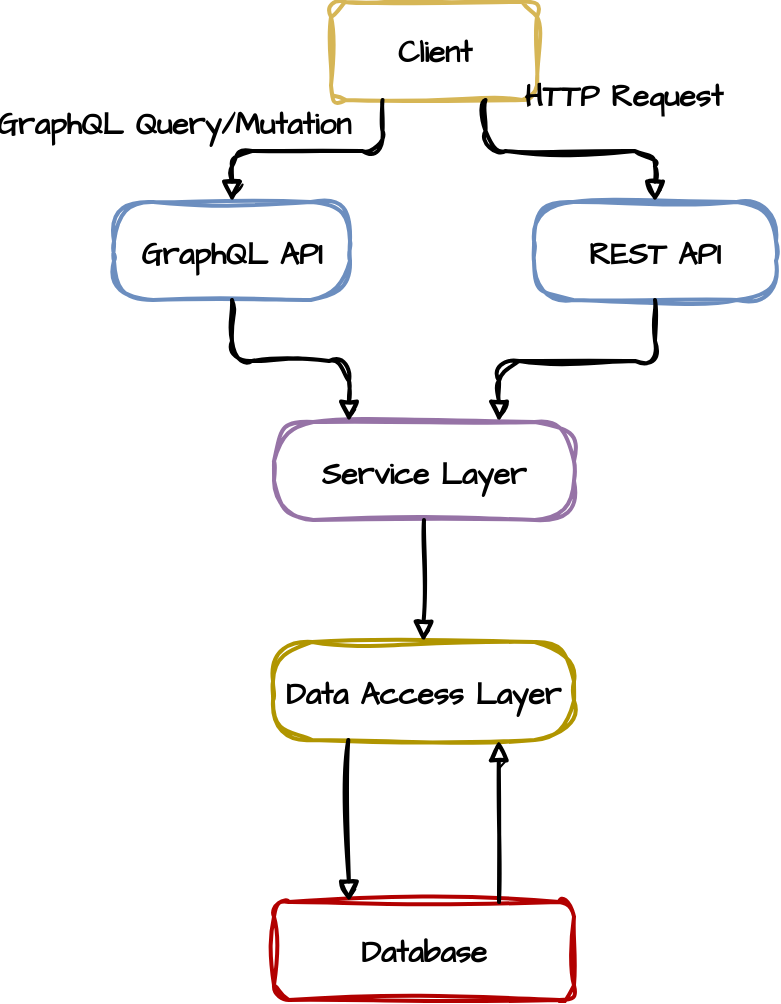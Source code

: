 <mxfile version="25.0.2" pages="4">
  <diagram name="Architettura Applicazione" id="Kq4jrPT8k5zwht_M5pPK">
    <mxGraphModel dx="1025" dy="821" grid="1" gridSize="10" guides="1" tooltips="1" connect="1" arrows="1" fold="1" page="1" pageScale="1" pageWidth="827" pageHeight="1169" math="0" shadow="0">
      <root>
        <mxCell id="0" />
        <mxCell id="1" parent="0" />
        <mxCell id="krpFnYSX_nsi3ZDucket-1" value="Client" style="whiteSpace=wrap;strokeWidth=2;sketch=1;curveFitting=1;jiggle=2;rounded=1;labelBackgroundColor=none;fillColor=none;strokeColor=#d6b656;fontFamily=Architects Daughter;fontSize=15;fontSource=https%3A%2F%2Ffonts.googleapis.com%2Fcss%3Ffamily%3DArchitects%2BDaughter;fontStyle=1" vertex="1" parent="1">
          <mxGeometry x="356.5" y="210" width="103" height="49" as="geometry" />
        </mxCell>
        <mxCell id="krpFnYSX_nsi3ZDucket-2" value="GraphQL API" style="rounded=1;arcSize=40;strokeWidth=2;sketch=1;curveFitting=1;jiggle=2;labelBackgroundColor=none;fillColor=none;strokeColor=#6c8ebf;fontFamily=Architects Daughter;fontSize=15;fontSource=https%3A%2F%2Ffonts.googleapis.com%2Fcss%3Ffamily%3DArchitects%2BDaughter;fontStyle=1" vertex="1" parent="1">
          <mxGeometry x="248" y="310" width="118" height="49" as="geometry" />
        </mxCell>
        <mxCell id="krpFnYSX_nsi3ZDucket-3" value="REST API" style="rounded=1;arcSize=40;strokeWidth=2;sketch=1;curveFitting=1;jiggle=2;labelBackgroundColor=none;fillColor=none;strokeColor=#6c8ebf;fontFamily=Architects Daughter;fontSize=15;fontSource=https%3A%2F%2Ffonts.googleapis.com%2Fcss%3Ffamily%3DArchitects%2BDaughter;fontStyle=1" vertex="1" parent="1">
          <mxGeometry x="458" y="310" width="121" height="49" as="geometry" />
        </mxCell>
        <mxCell id="krpFnYSX_nsi3ZDucket-4" value="Service Layer" style="rounded=1;arcSize=40;strokeWidth=2;sketch=1;curveFitting=1;jiggle=2;labelBackgroundColor=none;fillColor=none;strokeColor=#9673a6;fontFamily=Architects Daughter;fontSize=15;fontSource=https%3A%2F%2Ffonts.googleapis.com%2Fcss%3Ffamily%3DArchitects%2BDaughter;fontStyle=1" vertex="1" parent="1">
          <mxGeometry x="328" y="420" width="150" height="49" as="geometry" />
        </mxCell>
        <mxCell id="krpFnYSX_nsi3ZDucket-5" value="Data Access Layer" style="rounded=1;arcSize=40;strokeWidth=2;sketch=1;curveFitting=1;jiggle=2;labelBackgroundColor=none;fillColor=none;fontColor=#000000;strokeColor=#B09500;fontFamily=Architects Daughter;fontSize=15;fontSource=https%3A%2F%2Ffonts.googleapis.com%2Fcss%3Ffamily%3DArchitects%2BDaughter;fontStyle=1" vertex="1" parent="1">
          <mxGeometry x="327.5" y="530" width="150.5" height="49" as="geometry" />
        </mxCell>
        <mxCell id="krpFnYSX_nsi3ZDucket-6" value="Database" style="whiteSpace=wrap;strokeWidth=2;rounded=1;labelBackgroundColor=none;fillColor=none;fontColor=#000000;strokeColor=#B20000;fontFamily=Architects Daughter;fontSize=15;labelBorderColor=none;textShadow=0;gradientColor=none;sketch=1;curveFitting=1;jiggle=2;fontSource=https%3A%2F%2Ffonts.googleapis.com%2Fcss%3Ffamily%3DArchitects%2BDaughter;fontStyle=1" vertex="1" parent="1">
          <mxGeometry x="328" y="660" width="150" height="49" as="geometry" />
        </mxCell>
        <mxCell id="krpFnYSX_nsi3ZDucket-7" value="GraphQL Query/Mutation" style="startArrow=none;endArrow=block;exitX=0.25;exitY=1;entryX=0.5;entryY=0;rounded=1;exitDx=0;exitDy=0;entryDx=0;entryDy=0;edgeStyle=orthogonalEdgeStyle;sketch=1;curveFitting=1;jiggle=2;labelBackgroundColor=none;fontColor=default;fontFamily=Architects Daughter;fontSize=15;strokeWidth=2;fontSource=https%3A%2F%2Ffonts.googleapis.com%2Fcss%3Ffamily%3DArchitects%2BDaughter;fontStyle=1" edge="1" parent="1" source="krpFnYSX_nsi3ZDucket-1" target="krpFnYSX_nsi3ZDucket-2">
          <mxGeometry x="0.596" y="-32" relative="1" as="geometry">
            <mxPoint x="3" y="-15" as="offset" />
          </mxGeometry>
        </mxCell>
        <mxCell id="krpFnYSX_nsi3ZDucket-8" value="HTTP Request" style="startArrow=none;endArrow=block;entryX=0.5;entryY=0;rounded=1;exitX=0.75;exitY=1;exitDx=0;exitDy=0;entryDx=0;entryDy=0;edgeStyle=orthogonalEdgeStyle;sketch=1;curveFitting=1;jiggle=2;labelBackgroundColor=none;fontColor=default;fontFamily=Architects Daughter;fontSize=15;strokeWidth=2;fontSource=https%3A%2F%2Ffonts.googleapis.com%2Fcss%3Ffamily%3DArchitects%2BDaughter;fontStyle=1" edge="1" parent="1" source="krpFnYSX_nsi3ZDucket-1" target="krpFnYSX_nsi3ZDucket-3">
          <mxGeometry x="0.617" y="15" relative="1" as="geometry">
            <mxPoint x="438" y="260" as="sourcePoint" />
            <mxPoint x="-15" y="-14" as="offset" />
          </mxGeometry>
        </mxCell>
        <mxCell id="krpFnYSX_nsi3ZDucket-9" value="" style="startArrow=none;endArrow=block;exitX=0.5;exitY=1;entryX=0.25;entryY=0;rounded=1;exitDx=0;exitDy=0;entryDx=0;entryDy=0;edgeStyle=orthogonalEdgeStyle;sketch=1;curveFitting=1;jiggle=2;labelBackgroundColor=none;fontColor=default;fontFamily=Architects Daughter;fontSize=15;strokeWidth=2;fontSource=https%3A%2F%2Ffonts.googleapis.com%2Fcss%3Ffamily%3DArchitects%2BDaughter;fontStyle=1" edge="1" parent="1" source="krpFnYSX_nsi3ZDucket-2" target="krpFnYSX_nsi3ZDucket-4">
          <mxGeometry relative="1" as="geometry" />
        </mxCell>
        <mxCell id="krpFnYSX_nsi3ZDucket-10" value="" style="startArrow=none;endArrow=block;exitX=0.5;exitY=1;entryX=0.75;entryY=0;rounded=1;entryDx=0;entryDy=0;exitDx=0;exitDy=0;edgeStyle=orthogonalEdgeStyle;sketch=1;curveFitting=1;jiggle=2;labelBackgroundColor=none;fontColor=default;fontFamily=Architects Daughter;fontSize=15;strokeWidth=2;fontSource=https%3A%2F%2Ffonts.googleapis.com%2Fcss%3Ffamily%3DArchitects%2BDaughter;fontStyle=1" edge="1" parent="1" source="krpFnYSX_nsi3ZDucket-3" target="krpFnYSX_nsi3ZDucket-4">
          <mxGeometry relative="1" as="geometry" />
        </mxCell>
        <mxCell id="krpFnYSX_nsi3ZDucket-11" value="" style="startArrow=none;endArrow=block;exitX=0.5;exitY=1;entryX=0.5;entryY=0;rounded=1;entryDx=0;entryDy=0;exitDx=0;exitDy=0;sketch=1;curveFitting=1;jiggle=2;labelBackgroundColor=none;fontColor=default;fontFamily=Architects Daughter;fontSize=15;strokeWidth=2;fontSource=https%3A%2F%2Ffonts.googleapis.com%2Fcss%3Ffamily%3DArchitects%2BDaughter;fontStyle=1" edge="1" parent="1" source="krpFnYSX_nsi3ZDucket-4" target="krpFnYSX_nsi3ZDucket-5">
          <mxGeometry relative="1" as="geometry" />
        </mxCell>
        <mxCell id="krpFnYSX_nsi3ZDucket-12" value="" style="startArrow=none;endArrow=block;exitX=0.25;exitY=1;entryX=0.25;entryY=0;rounded=1;exitDx=0;exitDy=0;entryDx=0;entryDy=0;sketch=1;curveFitting=1;jiggle=2;labelBackgroundColor=none;fontColor=default;fontFamily=Architects Daughter;fontSize=15;strokeWidth=2;fontSource=https%3A%2F%2Ffonts.googleapis.com%2Fcss%3Ffamily%3DArchitects%2BDaughter;fontStyle=1" edge="1" parent="1" source="krpFnYSX_nsi3ZDucket-5" target="krpFnYSX_nsi3ZDucket-6">
          <mxGeometry relative="1" as="geometry" />
        </mxCell>
        <mxCell id="krpFnYSX_nsi3ZDucket-13" value="" style="startArrow=none;endArrow=block;exitX=0.75;exitY=0;entryX=0.75;entryY=1;rounded=1;entryDx=0;entryDy=0;exitDx=0;exitDy=0;sketch=1;curveFitting=1;jiggle=2;labelBackgroundColor=none;fontColor=default;fontFamily=Architects Daughter;fontSize=15;strokeWidth=2;fontSource=https%3A%2F%2Ffonts.googleapis.com%2Fcss%3Ffamily%3DArchitects%2BDaughter;fontStyle=1" edge="1" parent="1" source="krpFnYSX_nsi3ZDucket-6" target="krpFnYSX_nsi3ZDucket-5">
          <mxGeometry relative="1" as="geometry" />
        </mxCell>
      </root>
    </mxGraphModel>
  </diagram>
  <diagram id="BG0xylBWdrH2OJHsTY1r" name="Deployment Diagram">
    <mxGraphModel dx="2679" dy="821" grid="1" gridSize="10" guides="1" tooltips="1" connect="1" arrows="1" fold="1" page="1" pageScale="1" pageWidth="827" pageHeight="1169" math="0" shadow="0">
      <root>
        <mxCell id="0" />
        <mxCell id="1" parent="0" />
        <mxCell id="cYYZvpRh4JanNTzoMts_-1" value="Container Platform" style="whiteSpace=wrap;strokeWidth=2;sketch=1;hachureGap=4;jiggle=2;curveFitting=1;fontFamily=Architects Daughter;fontSource=https%3A%2F%2Ffonts.googleapis.com%2Fcss%3Ffamily%3DArchitects%2BDaughter;horizontal=1;verticalAlign=top;fontSize=18;fontStyle=1" parent="1" vertex="1">
          <mxGeometry x="-1360" y="160" width="730" height="660" as="geometry" />
        </mxCell>
        <mxCell id="cYYZvpRh4JanNTzoMts_-2" value="deployment postgresql" style="whiteSpace=wrap;strokeWidth=2;sketch=1;hachureGap=4;jiggle=2;curveFitting=1;fontFamily=Architects Daughter;fontSource=https%3A%2F%2Ffonts.googleapis.com%2Fcss%3Ffamily%3DArchitects%2BDaughter;verticalAlign=top;fontSize=15;fontStyle=1;fillColor=none;fontColor=#000000;strokeColor=#C73500;" parent="1" vertex="1">
          <mxGeometry x="-920" y="194" width="264" height="136" as="geometry" />
        </mxCell>
        <mxCell id="cYYZvpRh4JanNTzoMts_-3" value="deployment quarkus-graphql-quickstart" style="whiteSpace=wrap;strokeWidth=2;sketch=1;hachureGap=4;jiggle=2;curveFitting=1;fontFamily=Architects Daughter;fontSource=https%3A%2F%2Ffonts.googleapis.com%2Fcss%3Ffamily%3DArchitects%2BDaughter;verticalAlign=top;fontSize=18;fontStyle=1;fillColor=none;strokeColor=#b46504;" parent="1" vertex="1">
          <mxGeometry x="-1335" y="351" width="680" height="444" as="geometry" />
        </mxCell>
        <mxCell id="cYYZvpRh4JanNTzoMts_-4" value="Quarkus Application" style="whiteSpace=wrap;strokeWidth=2;sketch=1;hachureGap=4;jiggle=2;curveFitting=1;fontFamily=Architects Daughter;fontSource=https%3A%2F%2Ffonts.googleapis.com%2Fcss%3Ffamily%3DArchitects%2BDaughter;fontSize=15;fontStyle=1;fillColor=none;strokeColor=#23445d;" parent="1" vertex="1">
          <mxGeometry x="-1153" y="495" width="203" height="49" as="geometry" />
        </mxCell>
        <mxCell id="cYYZvpRh4JanNTzoMts_-5" value="/api/books" style="ellipse;aspect=fixed;strokeWidth=2;whiteSpace=wrap;sketch=1;hachureGap=4;jiggle=2;curveFitting=1;fontFamily=Architects Daughter;fontSource=https%3A%2F%2Ffonts.googleapis.com%2Fcss%3Ffamily%3DArchitects%2BDaughter;fontSize=15;fontStyle=1;fillColor=none;strokeColor=#6c8ebf;" parent="1" vertex="1">
          <mxGeometry x="-1304" y="397" width="94" height="94" as="geometry" />
        </mxCell>
        <mxCell id="cYYZvpRh4JanNTzoMts_-6" value="/api/graphql" style="ellipse;aspect=fixed;strokeWidth=2;whiteSpace=wrap;sketch=1;hachureGap=4;jiggle=2;curveFitting=1;fontFamily=Architects Daughter;fontSource=https%3A%2F%2Ffonts.googleapis.com%2Fcss%3Ffamily%3DArchitects%2BDaughter;fontSize=15;fontStyle=1;fillColor=none;strokeColor=#6c8ebf;" parent="1" vertex="1">
          <mxGeometry x="-1310" y="516" width="108" height="108" as="geometry" />
        </mxCell>
        <mxCell id="cYYZvpRh4JanNTzoMts_-7" value="H2 &#xa;            InMemory" style="shape=cylinder3;boundedLbl=1;backgroundOutline=1;size=10;strokeWidth=2;whiteSpace=wrap;sketch=1;hachureGap=4;jiggle=2;curveFitting=1;fontFamily=Architects Daughter;fontSource=https%3A%2F%2Ffonts.googleapis.com%2Fcss%3Ffamily%3DArchitects%2BDaughter;fontSize=15;fontStyle=1;fillColor=none;fontColor=#000000;strokeColor=#3A5431;" parent="1" vertex="1">
          <mxGeometry x="-770" y="561" width="84" height="81" as="geometry" />
        </mxCell>
        <mxCell id="cYYZvpRh4JanNTzoMts_-8" value="PostgreSQL" style="shape=cylinder3;boundedLbl=1;backgroundOutline=1;size=10;strokeWidth=2;whiteSpace=wrap;sketch=1;hachureGap=4;jiggle=2;curveFitting=1;fontFamily=Architects Daughter;fontSource=https%3A%2F%2Ffonts.googleapis.com%2Fcss%3Ffamily%3DArchitects%2BDaughter;fontSize=15;fontStyle=1;fillColor=default;fontColor=#000000;strokeColor=#3A5431;" parent="1" vertex="1">
          <mxGeometry x="-835" y="244" width="94" height="66" as="geometry" />
        </mxCell>
        <mxCell id="r3lSpzKdt8jFX7B1-05X-3" style="rounded=0;sketch=1;hachureGap=4;jiggle=2;curveFitting=1;orthogonalLoop=1;jettySize=auto;html=1;exitX=1;exitY=1;exitDx=0;exitDy=0;entryX=0;entryY=0.5;entryDx=0;entryDy=0;fontFamily=Architects Daughter;fontSource=https%3A%2F%2Ffonts.googleapis.com%2Fcss%3Ffamily%3DArchitects%2BDaughter;curved=1;" edge="1" parent="1" source="cYYZvpRh4JanNTzoMts_-9" target="r3lSpzKdt8jFX7B1-05X-1">
          <mxGeometry relative="1" as="geometry">
            <Array as="points">
              <mxPoint x="-1440" y="620" />
            </Array>
          </mxGeometry>
        </mxCell>
        <mxCell id="r3lSpzKdt8jFX7B1-05X-4" value="S3 Object Store Request" style="edgeLabel;html=1;align=center;verticalAlign=middle;resizable=0;points=[];sketch=1;hachureGap=4;jiggle=2;curveFitting=1;fontFamily=Architects Daughter;fontSource=https%3A%2F%2Ffonts.googleapis.com%2Fcss%3Ffamily%3DArchitects%2BDaughter;fontSize=15;fontStyle=1" vertex="1" connectable="0" parent="r3lSpzKdt8jFX7B1-05X-3">
          <mxGeometry x="-0.182" y="8" relative="1" as="geometry">
            <mxPoint x="-19" y="-12" as="offset" />
          </mxGeometry>
        </mxCell>
        <mxCell id="cYYZvpRh4JanNTzoMts_-9" value="Client" style="whiteSpace=wrap;strokeWidth=2;sketch=1;hachureGap=4;jiggle=2;curveFitting=1;fontFamily=Architects Daughter;fontSource=https%3A%2F%2Ffonts.googleapis.com%2Fcss%3Ffamily%3DArchitects%2BDaughter;fontSize=15;fontStyle=1;fillColor=none;fontColor=#000000;strokeColor=#B09500;" parent="1" vertex="1">
          <mxGeometry x="-1640" y="462.5" width="103" height="49" as="geometry" />
        </mxCell>
        <mxCell id="cYYZvpRh4JanNTzoMts_-10" value="HTTP Request" style="curved=1;startArrow=none;endArrow=block;exitX=0.93;exitY=0;entryX=0;entryY=0.5;rounded=0;sketch=1;hachureGap=4;jiggle=2;curveFitting=1;fontFamily=Architects Daughter;fontSource=https%3A%2F%2Ffonts.googleapis.com%2Fcss%3Ffamily%3DArchitects%2BDaughter;fontSize=15;fontStyle=1" parent="1" source="cYYZvpRh4JanNTzoMts_-9" target="cYYZvpRh4JanNTzoMts_-5" edge="1">
          <mxGeometry relative="1" as="geometry">
            <Array as="points">
              <mxPoint x="-1449" y="418" />
            </Array>
          </mxGeometry>
        </mxCell>
        <mxCell id="cYYZvpRh4JanNTzoMts_-11" value="GraphQL Request" style="curved=1;startArrow=none;endArrow=block;exitX=1;exitY=0.5;entryX=0;entryY=0.5;rounded=0;sketch=1;hachureGap=4;jiggle=2;curveFitting=1;fontFamily=Architects Daughter;fontSource=https%3A%2F%2Ffonts.googleapis.com%2Fcss%3Ffamily%3DArchitects%2BDaughter;fontSize=15;fontStyle=1;exitDx=0;exitDy=0;" parent="1" source="cYYZvpRh4JanNTzoMts_-9" target="cYYZvpRh4JanNTzoMts_-6" edge="1">
          <mxGeometry x="0.128" y="55" relative="1" as="geometry">
            <Array as="points">
              <mxPoint x="-1449" y="569" />
            </Array>
            <mxPoint as="offset" />
          </mxGeometry>
        </mxCell>
        <mxCell id="cYYZvpRh4JanNTzoMts_-12" value="" style="curved=1;startArrow=none;endArrow=block;exitX=1;exitY=0.5;entryX=0.3;entryY=0;rounded=0;sketch=1;hachureGap=4;jiggle=2;curveFitting=1;fontFamily=Architects Daughter;fontSource=https%3A%2F%2Ffonts.googleapis.com%2Fcss%3Ffamily%3DArchitects%2BDaughter;fontSize=15;fontStyle=1" parent="1" source="cYYZvpRh4JanNTzoMts_-5" target="cYYZvpRh4JanNTzoMts_-4" edge="1">
          <mxGeometry relative="1" as="geometry">
            <Array as="points">
              <mxPoint x="-1178" y="444" />
            </Array>
          </mxGeometry>
        </mxCell>
        <mxCell id="cYYZvpRh4JanNTzoMts_-13" value="" style="curved=1;startArrow=none;endArrow=block;exitX=0.99;exitY=0.5;entryX=0.3;entryY=0.99;rounded=0;sketch=1;hachureGap=4;jiggle=2;curveFitting=1;fontFamily=Architects Daughter;fontSource=https%3A%2F%2Ffonts.googleapis.com%2Fcss%3Ffamily%3DArchitects%2BDaughter;fontSize=15;fontStyle=1" parent="1" source="cYYZvpRh4JanNTzoMts_-6" target="cYYZvpRh4JanNTzoMts_-4" edge="1">
          <mxGeometry relative="1" as="geometry">
            <Array as="points">
              <mxPoint x="-1178" y="595" />
            </Array>
          </mxGeometry>
        </mxCell>
        <mxCell id="cYYZvpRh4JanNTzoMts_-14" value="[profile dev]" style="curved=1;startArrow=none;endArrow=block;exitX=0.76;exitY=0.99;entryX=0.01;entryY=0.5;rounded=0;sketch=1;hachureGap=4;jiggle=2;curveFitting=1;fontFamily=Architects Daughter;fontSource=https%3A%2F%2Ffonts.googleapis.com%2Fcss%3Ffamily%3DArchitects%2BDaughter;fontSize=15;fontStyle=1" parent="1" source="cYYZvpRh4JanNTzoMts_-4" target="cYYZvpRh4JanNTzoMts_-7" edge="1">
          <mxGeometry relative="1" as="geometry">
            <Array as="points">
              <mxPoint x="-875" y="601" />
            </Array>
          </mxGeometry>
        </mxCell>
        <mxCell id="cYYZvpRh4JanNTzoMts_-15" value="[profile prod]" style="curved=1;startArrow=none;endArrow=block;exitX=0.71;exitY=0;entryX=0.33;entryY=1;rounded=0;sketch=1;hachureGap=4;jiggle=2;curveFitting=1;fontFamily=Architects Daughter;fontSource=https%3A%2F%2Ffonts.googleapis.com%2Fcss%3Ffamily%3DArchitects%2BDaughter;fontSize=15;fontStyle=1" parent="1" source="cYYZvpRh4JanNTzoMts_-4" target="cYYZvpRh4JanNTzoMts_-8" edge="1">
          <mxGeometry relative="1" as="geometry">
            <Array as="points">
              <mxPoint x="-875" y="392" />
              <mxPoint x="-800" y="392" />
            </Array>
          </mxGeometry>
        </mxCell>
        <mxCell id="wmmrTTEHxk5lq5mahYPa-1" value="deployment MinIO" style="whiteSpace=wrap;strokeWidth=2;sketch=1;hachureGap=4;jiggle=2;curveFitting=1;fontFamily=Architects Daughter;fontSource=https%3A%2F%2Ffonts.googleapis.com%2Fcss%3Ffamily%3DArchitects%2BDaughter;verticalAlign=top;fontSize=15;fontStyle=1;fillColor=none;fontColor=#000000;strokeColor=#C73500;" vertex="1" parent="1">
          <mxGeometry x="-1335" y="193" width="264" height="136" as="geometry" />
        </mxCell>
        <mxCell id="wmmrTTEHxk5lq5mahYPa-4" value="" style="sketch=0;outlineConnect=0;fontColor=#232F3E;gradientColor=none;fillColor=#7AA116;strokeColor=none;dashed=0;verticalLabelPosition=bottom;verticalAlign=top;align=center;html=1;fontSize=12;fontStyle=0;aspect=fixed;pointerEvents=1;shape=mxgraph.aws4.bucket_with_objects;hachureGap=4;jiggle=2;curveFitting=1;fontFamily=Architects Daughter;fontSource=https%3A%2F%2Ffonts.googleapis.com%2Fcss%3Ffamily%3DArchitects%2BDaughter;" vertex="1" parent="1">
          <mxGeometry x="-1240" y="230" width="59.62" height="62" as="geometry" />
        </mxCell>
        <mxCell id="wmmrTTEHxk5lq5mahYPa-5" value="S3 Object&amp;nbsp;&lt;div&gt;Store&lt;/div&gt;" style="text;html=1;align=center;verticalAlign=middle;whiteSpace=wrap;rounded=0;fontFamily=Architects Daughter;fontSource=https%3A%2F%2Ffonts.googleapis.com%2Fcss%3Ffamily%3DArchitects%2BDaughter;fontSize=15;fontStyle=1" vertex="1" parent="1">
          <mxGeometry x="-1180.38" y="246" width="78.31" height="30" as="geometry" />
        </mxCell>
        <mxCell id="wmmrTTEHxk5lq5mahYPa-6" style="rounded=0;sketch=1;hachureGap=4;jiggle=2;curveFitting=1;orthogonalLoop=1;jettySize=auto;html=1;fontFamily=Architects Daughter;fontSource=https%3A%2F%2Ffonts.googleapis.com%2Fcss%3Ffamily%3DArchitects%2BDaughter;curved=1;" edge="1" parent="1" source="cYYZvpRh4JanNTzoMts_-4" target="wmmrTTEHxk5lq5mahYPa-4">
          <mxGeometry relative="1" as="geometry">
            <Array as="points">
              <mxPoint x="-1160" y="410" />
            </Array>
          </mxGeometry>
        </mxCell>
        <mxCell id="wmmrTTEHxk5lq5mahYPa-7" value="[profile prod]" style="edgeLabel;html=1;align=center;verticalAlign=middle;resizable=0;points=[];sketch=1;hachureGap=4;jiggle=2;curveFitting=1;fontFamily=Architects Daughter;fontSource=https%3A%2F%2Ffonts.googleapis.com%2Fcss%3Ffamily%3DArchitects%2BDaughter;fontSize=15;fontStyle=1" vertex="1" connectable="0" parent="wmmrTTEHxk5lq5mahYPa-6">
          <mxGeometry x="0.006" y="1" relative="1" as="geometry">
            <mxPoint x="20" y="26" as="offset" />
          </mxGeometry>
        </mxCell>
        <mxCell id="wmmrTTEHxk5lq5mahYPa-8" value="" style="sketch=0;outlineConnect=0;fontColor=#232F3E;gradientColor=none;fillColor=#7AA116;strokeColor=none;dashed=0;verticalLabelPosition=bottom;verticalAlign=top;align=center;html=1;fontSize=12;fontStyle=0;aspect=fixed;pointerEvents=1;shape=mxgraph.aws4.bucket_with_objects;hachureGap=4;jiggle=2;curveFitting=1;fontFamily=Architects Daughter;fontSource=https%3A%2F%2Ffonts.googleapis.com%2Fcss%3Ffamily%3DArchitects%2BDaughter;" vertex="1" parent="1">
          <mxGeometry x="-753" y="406" width="59.62" height="62" as="geometry" />
        </mxCell>
        <mxCell id="wmmrTTEHxk5lq5mahYPa-9" value="S3 Object&amp;nbsp;&lt;span style=&quot;background-color: initial;&quot;&gt;Store&lt;/span&gt;&lt;div&gt;&lt;span style=&quot;background-color: initial;&quot;&gt;(dev services)&lt;/span&gt;&lt;/div&gt;" style="text;html=1;align=center;verticalAlign=middle;whiteSpace=wrap;rounded=0;fontFamily=Architects Daughter;fontSource=https%3A%2F%2Ffonts.googleapis.com%2Fcss%3Ffamily%3DArchitects%2BDaughter;fontSize=15;fontStyle=1" vertex="1" parent="1">
          <mxGeometry x="-793" y="472" width="130" height="30" as="geometry" />
        </mxCell>
        <mxCell id="wmmrTTEHxk5lq5mahYPa-10" style="edgeStyle=orthogonalEdgeStyle;rounded=0;sketch=1;hachureGap=4;jiggle=2;curveFitting=1;orthogonalLoop=1;jettySize=auto;html=1;exitX=1;exitY=0.5;exitDx=0;exitDy=0;entryX=0.017;entryY=0.306;entryDx=0;entryDy=0;entryPerimeter=0;fontFamily=Architects Daughter;fontSource=https%3A%2F%2Ffonts.googleapis.com%2Fcss%3Ffamily%3DArchitects%2BDaughter;curved=1;" edge="1" parent="1" source="cYYZvpRh4JanNTzoMts_-4" target="wmmrTTEHxk5lq5mahYPa-8">
          <mxGeometry relative="1" as="geometry" />
        </mxCell>
        <mxCell id="wmmrTTEHxk5lq5mahYPa-11" value="&lt;font style=&quot;font-size: 15px;&quot;&gt;&lt;b&gt;[profile dev]&lt;/b&gt;&lt;/font&gt;" style="edgeLabel;html=1;align=center;verticalAlign=middle;resizable=0;points=[];sketch=1;hachureGap=4;jiggle=2;curveFitting=1;fontFamily=Architects Daughter;fontSource=https%3A%2F%2Ffonts.googleapis.com%2Fcss%3Ffamily%3DArchitects%2BDaughter;" vertex="1" connectable="0" parent="wmmrTTEHxk5lq5mahYPa-10">
          <mxGeometry x="-0.157" y="12" relative="1" as="geometry">
            <mxPoint y="1" as="offset" />
          </mxGeometry>
        </mxCell>
        <mxCell id="r3lSpzKdt8jFX7B1-05X-2" style="rounded=0;sketch=1;hachureGap=4;jiggle=2;curveFitting=1;orthogonalLoop=1;jettySize=auto;html=1;exitX=1;exitY=0.5;exitDx=0;exitDy=0;entryX=0.5;entryY=1;entryDx=0;entryDy=0;fontFamily=Architects Daughter;fontSource=https%3A%2F%2Ffonts.googleapis.com%2Fcss%3Ffamily%3DArchitects%2BDaughter;curved=1;" edge="1" parent="1" source="r3lSpzKdt8jFX7B1-05X-1" target="cYYZvpRh4JanNTzoMts_-4">
          <mxGeometry relative="1" as="geometry">
            <Array as="points">
              <mxPoint x="-1110" y="646" />
            </Array>
          </mxGeometry>
        </mxCell>
        <mxCell id="r3lSpzKdt8jFX7B1-05X-1" value="/api/s3/files" style="ellipse;aspect=fixed;strokeWidth=2;whiteSpace=wrap;sketch=1;hachureGap=4;jiggle=2;curveFitting=1;fontFamily=Architects Daughter;fontSource=https%3A%2F%2Ffonts.googleapis.com%2Fcss%3Ffamily%3DArchitects%2BDaughter;fontSize=15;fontStyle=1;fillColor=none;strokeColor=#6c8ebf;" vertex="1" parent="1">
          <mxGeometry x="-1310" y="656" width="108" height="108" as="geometry" />
        </mxCell>
      </root>
    </mxGraphModel>
  </diagram>
  <diagram id="TPmToThWi0DiKZvWg38y" name="Deployment K8s">
    <mxGraphModel dx="1025" dy="821" grid="1" gridSize="10" guides="1" tooltips="1" connect="1" arrows="1" fold="1" page="1" pageScale="1" pageWidth="827" pageHeight="1169" math="0" shadow="0">
      <root>
        <mxCell id="0" />
        <mxCell id="1" parent="0" />
        <mxCell id="CREdmqTWdI5JE5ozIp68-1" value="" style="rounded=0;whiteSpace=wrap;html=1;fillColor=none;dashed=1;fontFamily=Architects Daughter;fontSource=https%3A%2F%2Ffonts.googleapis.com%2Fcss%3Ffamily%3DArchitects%2BDaughter;fontSize=14;fontStyle=1" vertex="1" parent="1">
          <mxGeometry x="360" y="530" width="380" height="110" as="geometry" />
        </mxCell>
        <mxCell id="CREdmqTWdI5JE5ozIp68-3" value="" style="rounded=0;whiteSpace=wrap;html=1;fillColor=none;strokeColor=#666666;fontFamily=Architects Daughter;fontSource=https%3A%2F%2Ffonts.googleapis.com%2Fcss%3Ffamily%3DArchitects%2BDaughter;fontSize=14;fontStyle=1" vertex="1" parent="1">
          <mxGeometry x="380" y="550" width="220" height="70" as="geometry" />
        </mxCell>
        <mxCell id="CREdmqTWdI5JE5ozIp68-5" value="" style="rounded=0;whiteSpace=wrap;html=1;labelBorderColor=none;fillColor=none;dashed=1;strokeWidth=1;strokeColor=#666666;fontFamily=Architects Daughter;fontSource=https%3A%2F%2Ffonts.googleapis.com%2Fcss%3Ffamily%3DArchitects%2BDaughter;fontSize=14;fontStyle=1" vertex="1" parent="1">
          <mxGeometry x="19" y="226.5" width="789" height="643.5" as="geometry" />
        </mxCell>
        <mxCell id="CREdmqTWdI5JE5ozIp68-4" value="" style="rounded=0;whiteSpace=wrap;html=1;labelBorderColor=none;fillColor=none;dashed=1;strokeWidth=1;strokeColor=#666666;fontFamily=Architects Daughter;fontSource=https%3A%2F%2Ffonts.googleapis.com%2Fcss%3Ffamily%3DArchitects%2BDaughter;fontSize=14;fontStyle=1" vertex="1" parent="1">
          <mxGeometry x="83" y="280" width="695" height="560" as="geometry" />
        </mxCell>
        <mxCell id="CREdmqTWdI5JE5ozIp68-7" value="" style="rounded=0;whiteSpace=wrap;html=1;fillColor=none;strokeColor=#666666;fontFamily=Architects Daughter;fontSource=https%3A%2F%2Ffonts.googleapis.com%2Fcss%3Ffamily%3DArchitects%2BDaughter;fontSize=14;fontStyle=1" vertex="1" parent="1">
          <mxGeometry x="391" y="320" width="220" height="150" as="geometry" />
        </mxCell>
        <mxCell id="CREdmqTWdI5JE5ozIp68-8" value="" style="rounded=0;whiteSpace=wrap;html=1;fillColor=none;dashed=1;fontFamily=Architects Daughter;fontSource=https%3A%2F%2Ffonts.googleapis.com%2Fcss%3Ffamily%3DArchitects%2BDaughter;strokeWidth=2;strokeColor=#FF3333;fontSize=14;fontStyle=1" vertex="1" parent="1">
          <mxGeometry x="371" y="300" width="380" height="190" as="geometry" />
        </mxCell>
        <mxCell id="CREdmqTWdI5JE5ozIp68-9" value="" style="aspect=fixed;html=1;dashed=0;whitespace=wrap;fillColor=#2875E2;strokeColor=#ffffff;points=[[0.005,0.63,0],[0.1,0.2,0],[0.9,0.2,0],[0.5,0,0],[0.995,0.63,0],[0.72,0.99,0],[0.5,1,0],[0.28,0.99,0]];shape=mxgraph.kubernetes.icon2;kubernetesLabel=1;prIcon=ing;fontFamily=Architects Daughter;fontSource=https%3A%2F%2Ffonts.googleapis.com%2Fcss%3Ffamily%3DArchitects%2BDaughter;fontSize=14;fontStyle=1" vertex="1" parent="1">
          <mxGeometry x="113" y="361.4" width="70" height="67.2" as="geometry" />
        </mxCell>
        <mxCell id="CREdmqTWdI5JE5ozIp68-10" value="" style="aspect=fixed;html=1;dashed=0;whitespace=wrap;fillColor=#2875E2;strokeColor=#ffffff;points=[[0.005,0.63,0],[0.1,0.2,0],[0.9,0.2,0],[0.5,0,0],[0.995,0.63,0],[0.72,0.99,0],[0.5,1,0],[0.28,0.99,0]];shape=mxgraph.kubernetes.icon2;kubernetesLabel=1;prIcon=pod;fontFamily=Architects Daughter;fontSource=https%3A%2F%2Ffonts.googleapis.com%2Fcss%3Ffamily%3DArchitects%2BDaughter;fontSize=14;fontStyle=1" vertex="1" parent="1">
          <mxGeometry x="411" y="328" width="64.58" height="62" as="geometry" />
        </mxCell>
        <mxCell id="CREdmqTWdI5JE5ozIp68-11" style="edgeStyle=orthogonalEdgeStyle;rounded=0;orthogonalLoop=1;jettySize=auto;html=1;exitX=0.995;exitY=0.63;exitDx=0;exitDy=0;exitPerimeter=0;entryX=0;entryY=0.5;entryDx=0;entryDy=0;strokeWidth=2;fontFamily=Architects Daughter;fontSource=https%3A%2F%2Ffonts.googleapis.com%2Fcss%3Ffamily%3DArchitects%2BDaughter;fontSize=14;fontStyle=1" edge="1" parent="1" source="CREdmqTWdI5JE5ozIp68-12" target="CREdmqTWdI5JE5ozIp68-7">
          <mxGeometry relative="1" as="geometry" />
        </mxCell>
        <mxCell id="CREdmqTWdI5JE5ozIp68-12" value="" style="aspect=fixed;html=1;dashed=0;whitespace=wrap;fillColor=#2875E2;strokeColor=#ffffff;points=[[0.005,0.63,0],[0.1,0.2,0],[0.9,0.2,0],[0.5,0,0],[0.995,0.63,0],[0.72,0.99,0],[0.5,1,0],[0.28,0.99,0]];shape=mxgraph.kubernetes.icon2;kubernetesLabel=1;prIcon=svc;fontFamily=Architects Daughter;fontSource=https%3A%2F%2Ffonts.googleapis.com%2Fcss%3Ffamily%3DArchitects%2BDaughter;fontSize=14;fontStyle=1" vertex="1" parent="1">
          <mxGeometry x="239.14" y="354" width="67.71" height="65" as="geometry" />
        </mxCell>
        <mxCell id="CREdmqTWdI5JE5ozIp68-13" style="edgeStyle=orthogonalEdgeStyle;rounded=0;orthogonalLoop=1;jettySize=auto;html=1;exitX=0.005;exitY=0.63;exitDx=0;exitDy=0;exitPerimeter=0;entryX=1;entryY=0.5;entryDx=0;entryDy=0;strokeColor=#666666;fontFamily=Architects Daughter;fontSource=https%3A%2F%2Ffonts.googleapis.com%2Fcss%3Ffamily%3DArchitects%2BDaughter;fontSize=14;fontStyle=1" edge="1" parent="1" source="CREdmqTWdI5JE5ozIp68-14" target="CREdmqTWdI5JE5ozIp68-7">
          <mxGeometry relative="1" as="geometry" />
        </mxCell>
        <mxCell id="CREdmqTWdI5JE5ozIp68-14" value="" style="aspect=fixed;html=1;dashed=0;whitespace=wrap;fillColor=#2875E2;strokeColor=#ffffff;points=[[0.005,0.63,0],[0.1,0.2,0],[0.9,0.2,0],[0.5,0,0],[0.995,0.63,0],[0.72,0.99,0],[0.5,1,0],[0.28,0.99,0]];shape=mxgraph.kubernetes.icon2;kubernetesLabel=1;prIcon=deploy;fontFamily=Architects Daughter;fontSource=https%3A%2F%2Ffonts.googleapis.com%2Fcss%3Ffamily%3DArchitects%2BDaughter;fontSize=14;fontStyle=1" vertex="1" parent="1">
          <mxGeometry x="671" y="354" width="67.71" height="65" as="geometry" />
        </mxCell>
        <mxCell id="CREdmqTWdI5JE5ozIp68-15" value="" style="aspect=fixed;html=1;dashed=0;whitespace=wrap;fillColor=#2875E2;strokeColor=#ffffff;points=[[0.005,0.63,0],[0.1,0.2,0],[0.9,0.2,0],[0.5,0,0],[0.995,0.63,0],[0.72,0.99,0],[0.5,1,0],[0.28,0.99,0]];shape=mxgraph.kubernetes.icon2;kubernetesLabel=1;prIcon=rs;fontFamily=Architects Daughter;fontSource=https%3A%2F%2Ffonts.googleapis.com%2Fcss%3Ffamily%3DArchitects%2BDaughter;fontSize=14;fontStyle=1" vertex="1" parent="1">
          <mxGeometry x="534" y="363" width="62.5" height="60" as="geometry" />
        </mxCell>
        <mxCell id="CREdmqTWdI5JE5ozIp68-16" value="Deployment quarkus-graphql-quickstart" style="text;html=1;align=center;verticalAlign=middle;whiteSpace=wrap;rounded=0;rotation=0;labelBackgroundColor=#FFFFFF;labelBorderColor=none;fontFamily=Architects Daughter;fontStyle=1;fontSize=14;fontSource=https%3A%2F%2Ffonts.googleapis.com%2Fcss%3Ffamily%3DArchitects%2BDaughter;" vertex="1" parent="1">
          <mxGeometry x="414" y="490" width="320" height="30" as="geometry" />
        </mxCell>
        <mxCell id="CREdmqTWdI5JE5ozIp68-17" style="edgeStyle=orthogonalEdgeStyle;rounded=0;orthogonalLoop=1;jettySize=auto;html=1;exitX=0.995;exitY=0.63;exitDx=0;exitDy=0;exitPerimeter=0;entryX=0;entryY=0.5;entryDx=0;entryDy=0;strokeWidth=2;fontFamily=Architects Daughter;fontSource=https%3A%2F%2Ffonts.googleapis.com%2Fcss%3Ffamily%3DArchitects%2BDaughter;fontSize=14;fontStyle=1" edge="1" parent="1" source="CREdmqTWdI5JE5ozIp68-18" target="CREdmqTWdI5JE5ozIp68-3">
          <mxGeometry relative="1" as="geometry" />
        </mxCell>
        <mxCell id="CREdmqTWdI5JE5ozIp68-18" value="" style="aspect=fixed;html=1;dashed=0;whitespace=wrap;fillColor=#2875E2;strokeColor=#ffffff;points=[[0.005,0.63,0],[0.1,0.2,0],[0.9,0.2,0],[0.5,0,0],[0.995,0.63,0],[0.72,0.99,0],[0.5,1,0],[0.28,0.99,0]];shape=mxgraph.kubernetes.icon2;kubernetesLabel=1;prIcon=svc;fontFamily=Architects Daughter;fontSource=https%3A%2F%2Ffonts.googleapis.com%2Fcss%3Ffamily%3DArchitects%2BDaughter;fontSize=14;fontStyle=1" vertex="1" parent="1">
          <mxGeometry x="239.49" y="544" width="68.75" height="66" as="geometry" />
        </mxCell>
        <mxCell id="CREdmqTWdI5JE5ozIp68-19" value="" style="aspect=fixed;html=1;dashed=0;whitespace=wrap;fillColor=#2875E2;strokeColor=#ffffff;points=[[0.005,0.63,0],[0.1,0.2,0],[0.9,0.2,0],[0.5,0,0],[0.995,0.63,0],[0.72,0.99,0],[0.5,1,0],[0.28,0.99,0]];shape=mxgraph.kubernetes.icon2;kubernetesLabel=1;prIcon=pod;fontFamily=Architects Daughter;fontSource=https%3A%2F%2Ffonts.googleapis.com%2Fcss%3Ffamily%3DArchitects%2BDaughter;fontSize=14;fontStyle=1" vertex="1" parent="1">
          <mxGeometry x="400" y="555" width="62.5" height="60" as="geometry" />
        </mxCell>
        <mxCell id="CREdmqTWdI5JE5ozIp68-20" value="" style="aspect=fixed;html=1;dashed=0;whitespace=wrap;fillColor=#2875E2;strokeColor=#ffffff;points=[[0.005,0.63,0],[0.1,0.2,0],[0.9,0.2,0],[0.5,0,0],[0.995,0.63,0],[0.72,0.99,0],[0.5,1,0],[0.28,0.99,0]];shape=mxgraph.kubernetes.icon2;kubernetesLabel=1;prIcon=rs;fontFamily=Architects Daughter;fontSource=https%3A%2F%2Ffonts.googleapis.com%2Fcss%3Ffamily%3DArchitects%2BDaughter;fontSize=14;fontStyle=1" vertex="1" parent="1">
          <mxGeometry x="523" y="555" width="62.5" height="60" as="geometry" />
        </mxCell>
        <mxCell id="CREdmqTWdI5JE5ozIp68-21" style="edgeStyle=orthogonalEdgeStyle;rounded=0;orthogonalLoop=1;jettySize=auto;html=1;exitX=0.005;exitY=0.63;exitDx=0;exitDy=0;exitPerimeter=0;entryX=1;entryY=0.5;entryDx=0;entryDy=0;strokeColor=#666666;fontFamily=Architects Daughter;fontSource=https%3A%2F%2Ffonts.googleapis.com%2Fcss%3Ffamily%3DArchitects%2BDaughter;fontSize=14;fontStyle=1" edge="1" parent="1" source="CREdmqTWdI5JE5ozIp68-22" target="CREdmqTWdI5JE5ozIp68-3">
          <mxGeometry relative="1" as="geometry" />
        </mxCell>
        <mxCell id="CREdmqTWdI5JE5ozIp68-22" value="" style="aspect=fixed;html=1;dashed=0;whitespace=wrap;fillColor=#2875E2;strokeColor=#ffffff;points=[[0.005,0.63,0],[0.1,0.2,0],[0.9,0.2,0],[0.5,0,0],[0.995,0.63,0],[0.72,0.99,0],[0.5,1,0],[0.28,0.99,0]];shape=mxgraph.kubernetes.icon2;kubernetesLabel=1;prIcon=deploy;fontFamily=Architects Daughter;fontSource=https%3A%2F%2Ffonts.googleapis.com%2Fcss%3Ffamily%3DArchitects%2BDaughter;fontSize=14;fontStyle=1" vertex="1" parent="1">
          <mxGeometry x="660" y="544" width="67.71" height="65" as="geometry" />
        </mxCell>
        <mxCell id="CREdmqTWdI5JE5ozIp68-29" value="" style="aspect=fixed;html=1;dashed=0;whitespace=wrap;fillColor=#2875E2;strokeColor=#ffffff;points=[[0.005,0.63,0],[0.1,0.2,0],[0.9,0.2,0],[0.5,0,0],[0.995,0.63,0],[0.72,0.99,0],[0.5,1,0],[0.28,0.99,0]];shape=mxgraph.kubernetes.icon2;kubernetesLabel=1;prIcon=pod;fontFamily=Architects Daughter;fontSource=https%3A%2F%2Ffonts.googleapis.com%2Fcss%3Ffamily%3DArchitects%2BDaughter;fontSize=14;fontStyle=1" vertex="1" parent="1">
          <mxGeometry x="413" y="398" width="62.5" height="60" as="geometry" />
        </mxCell>
        <mxCell id="CREdmqTWdI5JE5ozIp68-30" style="edgeStyle=orthogonalEdgeStyle;rounded=0;orthogonalLoop=1;jettySize=auto;html=1;exitX=0.005;exitY=0.63;exitDx=0;exitDy=0;exitPerimeter=0;entryX=0.995;entryY=0.63;entryDx=0;entryDy=0;entryPerimeter=0;strokeColor=#666666;fontFamily=Architects Daughter;fontSource=https%3A%2F%2Ffonts.googleapis.com%2Fcss%3Ffamily%3DArchitects%2BDaughter;fontSize=14;fontStyle=1" edge="1" parent="1" source="CREdmqTWdI5JE5ozIp68-15" target="CREdmqTWdI5JE5ozIp68-10">
          <mxGeometry relative="1" as="geometry" />
        </mxCell>
        <mxCell id="CREdmqTWdI5JE5ozIp68-31" style="edgeStyle=orthogonalEdgeStyle;rounded=0;orthogonalLoop=1;jettySize=auto;html=1;exitX=0.005;exitY=0.63;exitDx=0;exitDy=0;exitPerimeter=0;entryX=0.995;entryY=0.63;entryDx=0;entryDy=0;entryPerimeter=0;strokeColor=#666666;fontFamily=Architects Daughter;fontSource=https%3A%2F%2Ffonts.googleapis.com%2Fcss%3Ffamily%3DArchitects%2BDaughter;fontSize=14;fontStyle=1" edge="1" parent="1" source="CREdmqTWdI5JE5ozIp68-15" target="CREdmqTWdI5JE5ozIp68-29">
          <mxGeometry relative="1" as="geometry" />
        </mxCell>
        <mxCell id="CREdmqTWdI5JE5ozIp68-32" style="edgeStyle=orthogonalEdgeStyle;rounded=0;orthogonalLoop=1;jettySize=auto;html=1;entryX=0.005;entryY=0.63;entryDx=0;entryDy=0;entryPerimeter=0;strokeWidth=2;fontFamily=Architects Daughter;fontSource=https%3A%2F%2Ffonts.googleapis.com%2Fcss%3Ffamily%3DArchitects%2BDaughter;fontSize=14;fontStyle=1" edge="1" parent="1" source="CREdmqTWdI5JE5ozIp68-9" target="CREdmqTWdI5JE5ozIp68-12">
          <mxGeometry relative="1" as="geometry" />
        </mxCell>
        <mxCell id="CREdmqTWdI5JE5ozIp68-33" value="" style="aspect=fixed;html=1;dashed=0;whitespace=wrap;fillColor=#2875E2;strokeColor=#ffffff;points=[[0.005,0.63,0],[0.1,0.2,0],[0.9,0.2,0],[0.5,0,0],[0.995,0.63,0],[0.72,0.99,0],[0.5,1,0],[0.28,0.99,0]];shape=mxgraph.kubernetes.icon2;kubernetesLabel=1;prIcon=ns;fontFamily=Architects Daughter;fontSource=https%3A%2F%2Ffonts.googleapis.com%2Fcss%3Ffamily%3DArchitects%2BDaughter;fontSize=14;fontStyle=1" vertex="1" parent="1">
          <mxGeometry x="113" y="246" width="70.83" height="68" as="geometry" />
        </mxCell>
        <mxCell id="CREdmqTWdI5JE5ozIp68-34" value="" style="image;aspect=fixed;html=1;points=[];align=center;fontSize=14;image=img/lib/mscae/Kubernetes.svg;fontFamily=Architects Daughter;fontSource=https%3A%2F%2Ffonts.googleapis.com%2Fcss%3Ffamily%3DArchitects%2BDaughter;fontStyle=1" vertex="1" parent="1">
          <mxGeometry x="38" y="190" width="70" height="67.2" as="geometry" />
        </mxCell>
        <mxCell id="CREdmqTWdI5JE5ozIp68-35" value="Deployment postgresql" style="text;html=1;align=center;verticalAlign=middle;whiteSpace=wrap;rounded=0;rotation=0;labelBackgroundColor=#FFFFFF;labelBorderColor=none;fontFamily=Architects Daughter;fontStyle=1;fontSize=14;fontSource=https%3A%2F%2Ffonts.googleapis.com%2Fcss%3Ffamily%3DArchitects%2BDaughter;" vertex="1" parent="1">
          <mxGeometry x="440" y="640" width="230" height="30" as="geometry" />
        </mxCell>
        <mxCell id="CREdmqTWdI5JE5ozIp68-37" value="quarkus-graphql-quickstart" style="text;html=1;align=center;verticalAlign=middle;whiteSpace=wrap;rounded=0;rotation=0;labelBackgroundColor=#FFFFFF;labelBorderColor=none;fontFamily=Architects Daughter;fontStyle=1;fontSize=14;fontSource=https%3A%2F%2Ffonts.googleapis.com%2Fcss%3Ffamily%3DArchitects%2BDaughter;" vertex="1" parent="1">
          <mxGeometry x="167.06" y="423" width="211.86" height="30" as="geometry" />
        </mxCell>
        <mxCell id="CREdmqTWdI5JE5ozIp68-38" value="postgresql" style="text;html=1;align=center;verticalAlign=middle;whiteSpace=wrap;rounded=0;rotation=0;labelBackgroundColor=#FFFFFF;labelBorderColor=none;fontFamily=Architects Daughter;fontStyle=1;fontSize=14;fontSource=https%3A%2F%2Ffonts.googleapis.com%2Fcss%3Ffamily%3DArchitects%2BDaughter;" vertex="1" parent="1">
          <mxGeometry x="203.01" y="609" width="150" height="30" as="geometry" />
        </mxCell>
        <mxCell id="CREdmqTWdI5JE5ozIp68-40" value="K8s Cluster" style="text;html=1;align=center;verticalAlign=middle;whiteSpace=wrap;rounded=0;rotation=0;labelBackgroundColor=#FFFFFF;labelBorderColor=none;fontFamily=Architects Daughter;fontStyle=1;fontSize=14;fontSource=https%3A%2F%2Ffonts.googleapis.com%2Fcss%3Ffamily%3DArchitects%2BDaughter;" vertex="1" parent="1">
          <mxGeometry x="113" y="211" width="100" height="30" as="geometry" />
        </mxCell>
        <mxCell id="CREdmqTWdI5JE5ozIp68-41" value="Namespace" style="text;html=1;align=center;verticalAlign=middle;whiteSpace=wrap;rounded=0;rotation=0;labelBackgroundColor=#FFFFFF;labelBorderColor=none;fontFamily=Architects Daughter;fontStyle=1;fontSize=14;fontSource=https%3A%2F%2Ffonts.googleapis.com%2Fcss%3Ffamily%3DArchitects%2BDaughter;" vertex="1" parent="1">
          <mxGeometry x="196.86" y="265" width="70" height="30" as="geometry" />
        </mxCell>
        <mxCell id="CREdmqTWdI5JE5ozIp68-42" style="edgeStyle=orthogonalEdgeStyle;rounded=0;orthogonalLoop=1;jettySize=auto;html=1;exitX=0.005;exitY=0.63;exitDx=0;exitDy=0;exitPerimeter=0;entryX=0.995;entryY=0.63;entryDx=0;entryDy=0;entryPerimeter=0;fontColor=#666666;strokeColor=#666666;fontFamily=Architects Daughter;fontSource=https%3A%2F%2Ffonts.googleapis.com%2Fcss%3Ffamily%3DArchitects%2BDaughter;fontSize=14;fontStyle=1" edge="1" parent="1" source="CREdmqTWdI5JE5ozIp68-20" target="CREdmqTWdI5JE5ozIp68-19">
          <mxGeometry relative="1" as="geometry" />
        </mxCell>
        <mxCell id="pOwMtxaNH_gjPAMd15iv-1" value="" style="rounded=0;whiteSpace=wrap;html=1;fillColor=none;dashed=1;fontFamily=Architects Daughter;fontSource=https%3A%2F%2Ffonts.googleapis.com%2Fcss%3Ffamily%3DArchitects%2BDaughter;fontSize=14;fontStyle=1" vertex="1" parent="1">
          <mxGeometry x="360" y="680" width="380" height="110" as="geometry" />
        </mxCell>
        <mxCell id="pOwMtxaNH_gjPAMd15iv-2" value="" style="rounded=0;whiteSpace=wrap;html=1;fillColor=none;strokeColor=#666666;fontFamily=Architects Daughter;fontSource=https%3A%2F%2Ffonts.googleapis.com%2Fcss%3Ffamily%3DArchitects%2BDaughter;fontSize=14;fontStyle=1" vertex="1" parent="1">
          <mxGeometry x="380" y="700" width="220" height="70" as="geometry" />
        </mxCell>
        <mxCell id="pOwMtxaNH_gjPAMd15iv-3" style="edgeStyle=orthogonalEdgeStyle;rounded=0;orthogonalLoop=1;jettySize=auto;html=1;exitX=0.995;exitY=0.63;exitDx=0;exitDy=0;exitPerimeter=0;entryX=0;entryY=0.5;entryDx=0;entryDy=0;strokeWidth=2;fontFamily=Architects Daughter;fontSource=https%3A%2F%2Ffonts.googleapis.com%2Fcss%3Ffamily%3DArchitects%2BDaughter;fontSize=14;fontStyle=1" edge="1" source="pOwMtxaNH_gjPAMd15iv-4" target="pOwMtxaNH_gjPAMd15iv-2" parent="1">
          <mxGeometry relative="1" as="geometry" />
        </mxCell>
        <mxCell id="pOwMtxaNH_gjPAMd15iv-4" value="" style="aspect=fixed;html=1;dashed=0;whitespace=wrap;fillColor=#2875E2;strokeColor=#ffffff;points=[[0.005,0.63,0],[0.1,0.2,0],[0.9,0.2,0],[0.5,0,0],[0.995,0.63,0],[0.72,0.99,0],[0.5,1,0],[0.28,0.99,0]];shape=mxgraph.kubernetes.icon2;kubernetesLabel=1;prIcon=svc;fontFamily=Architects Daughter;fontSource=https%3A%2F%2Ffonts.googleapis.com%2Fcss%3Ffamily%3DArchitects%2BDaughter;fontSize=14;fontStyle=1" vertex="1" parent="1">
          <mxGeometry x="239.49" y="694" width="68.75" height="66" as="geometry" />
        </mxCell>
        <mxCell id="pOwMtxaNH_gjPAMd15iv-5" value="" style="aspect=fixed;html=1;dashed=0;whitespace=wrap;fillColor=#2875E2;strokeColor=#ffffff;points=[[0.005,0.63,0],[0.1,0.2,0],[0.9,0.2,0],[0.5,0,0],[0.995,0.63,0],[0.72,0.99,0],[0.5,1,0],[0.28,0.99,0]];shape=mxgraph.kubernetes.icon2;kubernetesLabel=1;prIcon=pod;fontFamily=Architects Daughter;fontSource=https%3A%2F%2Ffonts.googleapis.com%2Fcss%3Ffamily%3DArchitects%2BDaughter;fontSize=14;fontStyle=1" vertex="1" parent="1">
          <mxGeometry x="400" y="705" width="62.5" height="60" as="geometry" />
        </mxCell>
        <mxCell id="pOwMtxaNH_gjPAMd15iv-6" value="" style="aspect=fixed;html=1;dashed=0;whitespace=wrap;fillColor=#2875E2;strokeColor=#ffffff;points=[[0.005,0.63,0],[0.1,0.2,0],[0.9,0.2,0],[0.5,0,0],[0.995,0.63,0],[0.72,0.99,0],[0.5,1,0],[0.28,0.99,0]];shape=mxgraph.kubernetes.icon2;kubernetesLabel=1;prIcon=rs;fontFamily=Architects Daughter;fontSource=https%3A%2F%2Ffonts.googleapis.com%2Fcss%3Ffamily%3DArchitects%2BDaughter;fontSize=14;fontStyle=1" vertex="1" parent="1">
          <mxGeometry x="523" y="705" width="62.5" height="60" as="geometry" />
        </mxCell>
        <mxCell id="pOwMtxaNH_gjPAMd15iv-7" style="edgeStyle=orthogonalEdgeStyle;rounded=0;orthogonalLoop=1;jettySize=auto;html=1;exitX=0.005;exitY=0.63;exitDx=0;exitDy=0;exitPerimeter=0;entryX=1;entryY=0.5;entryDx=0;entryDy=0;strokeColor=#666666;fontFamily=Architects Daughter;fontSource=https%3A%2F%2Ffonts.googleapis.com%2Fcss%3Ffamily%3DArchitects%2BDaughter;fontSize=14;fontStyle=1" edge="1" source="pOwMtxaNH_gjPAMd15iv-8" target="pOwMtxaNH_gjPAMd15iv-2" parent="1">
          <mxGeometry relative="1" as="geometry" />
        </mxCell>
        <mxCell id="pOwMtxaNH_gjPAMd15iv-8" value="" style="aspect=fixed;html=1;dashed=0;whitespace=wrap;fillColor=#2875E2;strokeColor=#ffffff;points=[[0.005,0.63,0],[0.1,0.2,0],[0.9,0.2,0],[0.5,0,0],[0.995,0.63,0],[0.72,0.99,0],[0.5,1,0],[0.28,0.99,0]];shape=mxgraph.kubernetes.icon2;kubernetesLabel=1;prIcon=deploy;fontFamily=Architects Daughter;fontSource=https%3A%2F%2Ffonts.googleapis.com%2Fcss%3Ffamily%3DArchitects%2BDaughter;fontSize=14;fontStyle=1" vertex="1" parent="1">
          <mxGeometry x="660" y="694" width="67.71" height="65" as="geometry" />
        </mxCell>
        <mxCell id="pOwMtxaNH_gjPAMd15iv-9" value="Deployment minio" style="text;html=1;align=center;verticalAlign=middle;whiteSpace=wrap;rounded=0;rotation=0;labelBackgroundColor=#FFFFFF;labelBorderColor=none;fontFamily=Architects Daughter;fontStyle=1;fontSize=14;fontSource=https%3A%2F%2Ffonts.googleapis.com%2Fcss%3Ffamily%3DArchitects%2BDaughter;" vertex="1" parent="1">
          <mxGeometry x="440" y="790" width="230" height="30" as="geometry" />
        </mxCell>
        <mxCell id="pOwMtxaNH_gjPAMd15iv-10" value="minio" style="text;html=1;align=center;verticalAlign=middle;whiteSpace=wrap;rounded=0;rotation=0;labelBackgroundColor=#FFFFFF;labelBorderColor=none;fontFamily=Architects Daughter;fontStyle=1;fontSize=14;fontSource=https%3A%2F%2Ffonts.googleapis.com%2Fcss%3Ffamily%3DArchitects%2BDaughter;" vertex="1" parent="1">
          <mxGeometry x="203.01" y="759" width="150" height="30" as="geometry" />
        </mxCell>
        <mxCell id="pOwMtxaNH_gjPAMd15iv-11" style="edgeStyle=orthogonalEdgeStyle;rounded=0;orthogonalLoop=1;jettySize=auto;html=1;exitX=0.005;exitY=0.63;exitDx=0;exitDy=0;exitPerimeter=0;entryX=0.995;entryY=0.63;entryDx=0;entryDy=0;entryPerimeter=0;fontColor=#666666;strokeColor=#666666;fontFamily=Architects Daughter;fontSource=https%3A%2F%2Ffonts.googleapis.com%2Fcss%3Ffamily%3DArchitects%2BDaughter;fontSize=14;fontStyle=1" edge="1" source="pOwMtxaNH_gjPAMd15iv-6" target="pOwMtxaNH_gjPAMd15iv-5" parent="1">
          <mxGeometry relative="1" as="geometry" />
        </mxCell>
      </root>
    </mxGraphModel>
  </diagram>
  <diagram id="7fLxXOSLQOKFKueV8haO" name="Diagramma ER">
    <mxGraphModel dx="1025" dy="821" grid="1" gridSize="10" guides="1" tooltips="1" connect="1" arrows="1" fold="1" page="1" pageScale="1" pageWidth="827" pageHeight="1169" math="0" shadow="0">
      <root>
        <mxCell id="0" />
        <mxCell id="1" parent="0" />
        <mxCell id="6DQtFIIYm9AHDPmmrgxx-1" value="AUTHOR" style="shape=table;startSize=25;container=1;collapsible=0;childLayout=tableLayout;fixedRows=1;rowLines=1;fontStyle=1;align=center;resizeLast=1;sketch=1;hachureGap=4;jiggle=2;curveFitting=1;fontFamily=Architects Daughter;fontSource=https%3A%2F%2Ffonts.googleapis.com%2Fcss%3Ffamily%3DArchitects%2BDaughter;labelBackgroundColor=none;fillColor=#F5AB50;strokeColor=#909090;fontColor=#1A1A1A;rounded=1;fontSize=15;" vertex="1" parent="1">
          <mxGeometry x="40" y="130" width="160" height="135" as="geometry" />
        </mxCell>
        <mxCell id="6DQtFIIYm9AHDPmmrgxx-2" style="shape=tableRow;horizontal=0;startSize=0;swimlaneHead=0;swimlaneBody=0;fillColor=none;collapsible=0;dropTarget=0;points=[[0,0.5],[1,0.5]];portConstraint=eastwest;top=0;left=0;right=0;bottom=0;sketch=1;hachureGap=4;jiggle=2;curveFitting=1;fontFamily=Architects Daughter;fontSource=https%3A%2F%2Ffonts.googleapis.com%2Fcss%3Ffamily%3DArchitects%2BDaughter;labelBackgroundColor=none;strokeColor=#909090;fontColor=#1A1A1A;rounded=1;fontSize=15;" vertex="1" parent="6DQtFIIYm9AHDPmmrgxx-1">
          <mxGeometry y="25" width="160" height="22" as="geometry" />
        </mxCell>
        <mxCell id="6DQtFIIYm9AHDPmmrgxx-3" value="bigint" style="shape=partialRectangle;connectable=0;fillColor=none;top=0;left=0;bottom=0;right=0;align=left;spacingLeft=2;overflow=hidden;fontSize=15;sketch=1;hachureGap=4;jiggle=2;curveFitting=1;fontFamily=Architects Daughter;fontSource=https%3A%2F%2Ffonts.googleapis.com%2Fcss%3Ffamily%3DArchitects%2BDaughter;labelBackgroundColor=none;strokeColor=#909090;fontColor=#1A1A1A;rounded=1;" vertex="1" parent="6DQtFIIYm9AHDPmmrgxx-2">
          <mxGeometry width="50" height="22" as="geometry">
            <mxRectangle width="50" height="22" as="alternateBounds" />
          </mxGeometry>
        </mxCell>
        <mxCell id="6DQtFIIYm9AHDPmmrgxx-4" value="id" style="shape=partialRectangle;connectable=0;fillColor=none;top=0;left=0;bottom=0;right=0;align=left;spacingLeft=2;overflow=hidden;fontSize=15;sketch=1;hachureGap=4;jiggle=2;curveFitting=1;fontFamily=Architects Daughter;fontSource=https%3A%2F%2Ffonts.googleapis.com%2Fcss%3Ffamily%3DArchitects%2BDaughter;labelBackgroundColor=none;strokeColor=#909090;fontColor=#1A1A1A;rounded=1;" vertex="1" parent="6DQtFIIYm9AHDPmmrgxx-2">
          <mxGeometry x="50" width="110" height="22" as="geometry">
            <mxRectangle width="110" height="22" as="alternateBounds" />
          </mxGeometry>
        </mxCell>
        <mxCell id="6DQtFIIYm9AHDPmmrgxx-5" style="shape=tableRow;horizontal=0;startSize=0;swimlaneHead=0;swimlaneBody=0;fillColor=none;collapsible=0;dropTarget=0;points=[[0,0.5],[1,0.5]];portConstraint=eastwest;top=0;left=0;right=0;bottom=0;sketch=1;hachureGap=4;jiggle=2;curveFitting=1;fontFamily=Architects Daughter;fontSource=https%3A%2F%2Ffonts.googleapis.com%2Fcss%3Ffamily%3DArchitects%2BDaughter;labelBackgroundColor=none;strokeColor=#909090;fontColor=#1A1A1A;rounded=1;fontSize=15;" vertex="1" parent="6DQtFIIYm9AHDPmmrgxx-1">
          <mxGeometry y="47" width="160" height="22" as="geometry" />
        </mxCell>
        <mxCell id="6DQtFIIYm9AHDPmmrgxx-6" value="date" style="shape=partialRectangle;connectable=0;fillColor=none;top=0;left=0;bottom=0;right=0;align=left;spacingLeft=2;overflow=hidden;fontSize=15;sketch=1;hachureGap=4;jiggle=2;curveFitting=1;fontFamily=Architects Daughter;fontSource=https%3A%2F%2Ffonts.googleapis.com%2Fcss%3Ffamily%3DArchitects%2BDaughter;labelBackgroundColor=none;strokeColor=#909090;fontColor=#1A1A1A;rounded=1;" vertex="1" parent="6DQtFIIYm9AHDPmmrgxx-5">
          <mxGeometry width="50" height="22" as="geometry">
            <mxRectangle width="50" height="22" as="alternateBounds" />
          </mxGeometry>
        </mxCell>
        <mxCell id="6DQtFIIYm9AHDPmmrgxx-7" value="birth_date" style="shape=partialRectangle;connectable=0;fillColor=none;top=0;left=0;bottom=0;right=0;align=left;spacingLeft=2;overflow=hidden;fontSize=15;sketch=1;hachureGap=4;jiggle=2;curveFitting=1;fontFamily=Architects Daughter;fontSource=https%3A%2F%2Ffonts.googleapis.com%2Fcss%3Ffamily%3DArchitects%2BDaughter;labelBackgroundColor=none;strokeColor=#909090;fontColor=#1A1A1A;rounded=1;" vertex="1" parent="6DQtFIIYm9AHDPmmrgxx-5">
          <mxGeometry x="50" width="110" height="22" as="geometry">
            <mxRectangle width="110" height="22" as="alternateBounds" />
          </mxGeometry>
        </mxCell>
        <mxCell id="6DQtFIIYm9AHDPmmrgxx-8" style="shape=tableRow;horizontal=0;startSize=0;swimlaneHead=0;swimlaneBody=0;fillColor=none;collapsible=0;dropTarget=0;points=[[0,0.5],[1,0.5]];portConstraint=eastwest;top=0;left=0;right=0;bottom=0;sketch=1;hachureGap=4;jiggle=2;curveFitting=1;fontFamily=Architects Daughter;fontSource=https%3A%2F%2Ffonts.googleapis.com%2Fcss%3Ffamily%3DArchitects%2BDaughter;labelBackgroundColor=none;strokeColor=#909090;fontColor=#1A1A1A;rounded=1;fontSize=15;" vertex="1" parent="6DQtFIIYm9AHDPmmrgxx-1">
          <mxGeometry y="69" width="160" height="22" as="geometry" />
        </mxCell>
        <mxCell id="6DQtFIIYm9AHDPmmrgxx-9" value="string" style="shape=partialRectangle;connectable=0;fillColor=none;top=0;left=0;bottom=0;right=0;align=left;spacingLeft=2;overflow=hidden;fontSize=15;sketch=1;hachureGap=4;jiggle=2;curveFitting=1;fontFamily=Architects Daughter;fontSource=https%3A%2F%2Ffonts.googleapis.com%2Fcss%3Ffamily%3DArchitects%2BDaughter;labelBackgroundColor=none;strokeColor=#909090;fontColor=#1A1A1A;rounded=1;" vertex="1" parent="6DQtFIIYm9AHDPmmrgxx-8">
          <mxGeometry width="50" height="22" as="geometry">
            <mxRectangle width="50" height="22" as="alternateBounds" />
          </mxGeometry>
        </mxCell>
        <mxCell id="6DQtFIIYm9AHDPmmrgxx-10" value="sex" style="shape=partialRectangle;connectable=0;fillColor=none;top=0;left=0;bottom=0;right=0;align=left;spacingLeft=2;overflow=hidden;fontSize=15;sketch=1;hachureGap=4;jiggle=2;curveFitting=1;fontFamily=Architects Daughter;fontSource=https%3A%2F%2Ffonts.googleapis.com%2Fcss%3Ffamily%3DArchitects%2BDaughter;labelBackgroundColor=none;strokeColor=#909090;fontColor=#1A1A1A;rounded=1;" vertex="1" parent="6DQtFIIYm9AHDPmmrgxx-8">
          <mxGeometry x="50" width="110" height="22" as="geometry">
            <mxRectangle width="110" height="22" as="alternateBounds" />
          </mxGeometry>
        </mxCell>
        <mxCell id="6DQtFIIYm9AHDPmmrgxx-11" style="shape=tableRow;horizontal=0;startSize=0;swimlaneHead=0;swimlaneBody=0;fillColor=none;collapsible=0;dropTarget=0;points=[[0,0.5],[1,0.5]];portConstraint=eastwest;top=0;left=0;right=0;bottom=0;sketch=1;hachureGap=4;jiggle=2;curveFitting=1;fontFamily=Architects Daughter;fontSource=https%3A%2F%2Ffonts.googleapis.com%2Fcss%3Ffamily%3DArchitects%2BDaughter;labelBackgroundColor=none;strokeColor=#909090;fontColor=#1A1A1A;rounded=1;fontSize=15;" vertex="1" parent="6DQtFIIYm9AHDPmmrgxx-1">
          <mxGeometry y="91" width="160" height="22" as="geometry" />
        </mxCell>
        <mxCell id="6DQtFIIYm9AHDPmmrgxx-12" value="string" style="shape=partialRectangle;connectable=0;fillColor=none;top=0;left=0;bottom=0;right=0;align=left;spacingLeft=2;overflow=hidden;fontSize=15;sketch=1;hachureGap=4;jiggle=2;curveFitting=1;fontFamily=Architects Daughter;fontSource=https%3A%2F%2Ffonts.googleapis.com%2Fcss%3Ffamily%3DArchitects%2BDaughter;labelBackgroundColor=none;strokeColor=#909090;fontColor=#1A1A1A;rounded=1;" vertex="1" parent="6DQtFIIYm9AHDPmmrgxx-11">
          <mxGeometry width="50" height="22" as="geometry">
            <mxRectangle width="50" height="22" as="alternateBounds" />
          </mxGeometry>
        </mxCell>
        <mxCell id="6DQtFIIYm9AHDPmmrgxx-13" value="first_name" style="shape=partialRectangle;connectable=0;fillColor=none;top=0;left=0;bottom=0;right=0;align=left;spacingLeft=2;overflow=hidden;fontSize=15;sketch=1;hachureGap=4;jiggle=2;curveFitting=1;fontFamily=Architects Daughter;fontSource=https%3A%2F%2Ffonts.googleapis.com%2Fcss%3Ffamily%3DArchitects%2BDaughter;labelBackgroundColor=none;strokeColor=#909090;fontColor=#1A1A1A;rounded=1;" vertex="1" parent="6DQtFIIYm9AHDPmmrgxx-11">
          <mxGeometry x="50" width="110" height="22" as="geometry">
            <mxRectangle width="110" height="22" as="alternateBounds" />
          </mxGeometry>
        </mxCell>
        <mxCell id="6DQtFIIYm9AHDPmmrgxx-14" style="shape=tableRow;horizontal=0;startSize=0;swimlaneHead=0;swimlaneBody=0;fillColor=none;collapsible=0;dropTarget=0;points=[[0,0.5],[1,0.5]];portConstraint=eastwest;top=0;left=0;right=0;bottom=0;sketch=1;hachureGap=4;jiggle=2;curveFitting=1;fontFamily=Architects Daughter;fontSource=https%3A%2F%2Ffonts.googleapis.com%2Fcss%3Ffamily%3DArchitects%2BDaughter;labelBackgroundColor=none;strokeColor=#909090;fontColor=#1A1A1A;rounded=1;fontSize=15;" vertex="1" parent="6DQtFIIYm9AHDPmmrgxx-1">
          <mxGeometry y="113" width="160" height="22" as="geometry" />
        </mxCell>
        <mxCell id="6DQtFIIYm9AHDPmmrgxx-15" value="string" style="shape=partialRectangle;connectable=0;fillColor=none;top=0;left=0;bottom=0;right=0;align=left;spacingLeft=2;overflow=hidden;fontSize=15;sketch=1;hachureGap=4;jiggle=2;curveFitting=1;fontFamily=Architects Daughter;fontSource=https%3A%2F%2Ffonts.googleapis.com%2Fcss%3Ffamily%3DArchitects%2BDaughter;labelBackgroundColor=none;strokeColor=#909090;fontColor=#1A1A1A;rounded=1;" vertex="1" parent="6DQtFIIYm9AHDPmmrgxx-14">
          <mxGeometry width="50" height="22" as="geometry">
            <mxRectangle width="50" height="22" as="alternateBounds" />
          </mxGeometry>
        </mxCell>
        <mxCell id="6DQtFIIYm9AHDPmmrgxx-16" value="last_name" style="shape=partialRectangle;connectable=0;fillColor=none;top=0;left=0;bottom=0;right=0;align=left;spacingLeft=2;overflow=hidden;fontSize=15;sketch=1;hachureGap=4;jiggle=2;curveFitting=1;fontFamily=Architects Daughter;fontSource=https%3A%2F%2Ffonts.googleapis.com%2Fcss%3Ffamily%3DArchitects%2BDaughter;labelBackgroundColor=none;strokeColor=#909090;fontColor=#1A1A1A;rounded=1;" vertex="1" parent="6DQtFIIYm9AHDPmmrgxx-14">
          <mxGeometry x="50" width="110" height="22" as="geometry">
            <mxRectangle width="110" height="22" as="alternateBounds" />
          </mxGeometry>
        </mxCell>
        <mxCell id="6DQtFIIYm9AHDPmmrgxx-17" value="BOOK" style="shape=table;startSize=25;container=1;collapsible=0;childLayout=tableLayout;fixedRows=1;rowLines=1;fontStyle=1;align=center;resizeLast=1;sketch=1;hachureGap=4;jiggle=2;curveFitting=1;fontFamily=Architects Daughter;fontSource=https%3A%2F%2Ffonts.googleapis.com%2Fcss%3Ffamily%3DArchitects%2BDaughter;labelBackgroundColor=none;fillColor=#F5AB50;strokeColor=#909090;fontColor=#1A1A1A;rounded=1;fontSize=15;" vertex="1" parent="1">
          <mxGeometry x="452" y="130" width="178" height="223" as="geometry" />
        </mxCell>
        <mxCell id="6DQtFIIYm9AHDPmmrgxx-18" style="shape=tableRow;horizontal=0;startSize=0;swimlaneHead=0;swimlaneBody=0;fillColor=none;collapsible=0;dropTarget=0;points=[[0,0.5],[1,0.5]];portConstraint=eastwest;top=0;left=0;right=0;bottom=0;sketch=1;hachureGap=4;jiggle=2;curveFitting=1;fontFamily=Architects Daughter;fontSource=https%3A%2F%2Ffonts.googleapis.com%2Fcss%3Ffamily%3DArchitects%2BDaughter;labelBackgroundColor=none;strokeColor=#909090;fontColor=#1A1A1A;rounded=1;fontSize=15;" vertex="1" parent="6DQtFIIYm9AHDPmmrgxx-17">
          <mxGeometry y="25" width="178" height="22" as="geometry" />
        </mxCell>
        <mxCell id="6DQtFIIYm9AHDPmmrgxx-19" value="bigint" style="shape=partialRectangle;connectable=0;fillColor=none;top=0;left=0;bottom=0;right=0;align=left;spacingLeft=2;overflow=hidden;fontSize=15;sketch=1;hachureGap=4;jiggle=2;curveFitting=1;fontFamily=Architects Daughter;fontSource=https%3A%2F%2Ffonts.googleapis.com%2Fcss%3Ffamily%3DArchitects%2BDaughter;labelBackgroundColor=none;strokeColor=#909090;fontColor=#1A1A1A;rounded=1;" vertex="1" parent="6DQtFIIYm9AHDPmmrgxx-18">
          <mxGeometry width="48" height="22" as="geometry">
            <mxRectangle width="48" height="22" as="alternateBounds" />
          </mxGeometry>
        </mxCell>
        <mxCell id="6DQtFIIYm9AHDPmmrgxx-20" value="id" style="shape=partialRectangle;connectable=0;fillColor=none;top=0;left=0;bottom=0;right=0;align=left;spacingLeft=2;overflow=hidden;fontSize=15;sketch=1;hachureGap=4;jiggle=2;curveFitting=1;fontFamily=Architects Daughter;fontSource=https%3A%2F%2Ffonts.googleapis.com%2Fcss%3Ffamily%3DArchitects%2BDaughter;labelBackgroundColor=none;strokeColor=#909090;fontColor=#1A1A1A;rounded=1;" vertex="1" parent="6DQtFIIYm9AHDPmmrgxx-18">
          <mxGeometry x="48" width="130" height="22" as="geometry">
            <mxRectangle width="130" height="22" as="alternateBounds" />
          </mxGeometry>
        </mxCell>
        <mxCell id="6DQtFIIYm9AHDPmmrgxx-21" style="shape=tableRow;horizontal=0;startSize=0;swimlaneHead=0;swimlaneBody=0;fillColor=none;collapsible=0;dropTarget=0;points=[[0,0.5],[1,0.5]];portConstraint=eastwest;top=0;left=0;right=0;bottom=0;sketch=1;hachureGap=4;jiggle=2;curveFitting=1;fontFamily=Architects Daughter;fontSource=https%3A%2F%2Ffonts.googleapis.com%2Fcss%3Ffamily%3DArchitects%2BDaughter;labelBackgroundColor=none;strokeColor=#909090;fontColor=#1A1A1A;rounded=1;fontSize=15;" vertex="1" parent="6DQtFIIYm9AHDPmmrgxx-17">
          <mxGeometry y="47" width="178" height="22" as="geometry" />
        </mxCell>
        <mxCell id="6DQtFIIYm9AHDPmmrgxx-22" value="int" style="shape=partialRectangle;connectable=0;fillColor=none;top=0;left=0;bottom=0;right=0;align=left;spacingLeft=2;overflow=hidden;fontSize=15;sketch=1;hachureGap=4;jiggle=2;curveFitting=1;fontFamily=Architects Daughter;fontSource=https%3A%2F%2Ffonts.googleapis.com%2Fcss%3Ffamily%3DArchitects%2BDaughter;labelBackgroundColor=none;strokeColor=#909090;fontColor=#1A1A1A;rounded=1;" vertex="1" parent="6DQtFIIYm9AHDPmmrgxx-21">
          <mxGeometry width="48" height="22" as="geometry">
            <mxRectangle width="48" height="22" as="alternateBounds" />
          </mxGeometry>
        </mxCell>
        <mxCell id="6DQtFIIYm9AHDPmmrgxx-23" value="pages" style="shape=partialRectangle;connectable=0;fillColor=none;top=0;left=0;bottom=0;right=0;align=left;spacingLeft=2;overflow=hidden;fontSize=15;sketch=1;hachureGap=4;jiggle=2;curveFitting=1;fontFamily=Architects Daughter;fontSource=https%3A%2F%2Ffonts.googleapis.com%2Fcss%3Ffamily%3DArchitects%2BDaughter;labelBackgroundColor=none;strokeColor=#909090;fontColor=#1A1A1A;rounded=1;" vertex="1" parent="6DQtFIIYm9AHDPmmrgxx-21">
          <mxGeometry x="48" width="130" height="22" as="geometry">
            <mxRectangle width="130" height="22" as="alternateBounds" />
          </mxGeometry>
        </mxCell>
        <mxCell id="6DQtFIIYm9AHDPmmrgxx-24" style="shape=tableRow;horizontal=0;startSize=0;swimlaneHead=0;swimlaneBody=0;fillColor=none;collapsible=0;dropTarget=0;points=[[0,0.5],[1,0.5]];portConstraint=eastwest;top=0;left=0;right=0;bottom=0;sketch=1;hachureGap=4;jiggle=2;curveFitting=1;fontFamily=Architects Daughter;fontSource=https%3A%2F%2Ffonts.googleapis.com%2Fcss%3Ffamily%3DArchitects%2BDaughter;labelBackgroundColor=none;strokeColor=#909090;fontColor=#1A1A1A;rounded=1;fontSize=15;" vertex="1" parent="6DQtFIIYm9AHDPmmrgxx-17">
          <mxGeometry y="69" width="178" height="22" as="geometry" />
        </mxCell>
        <mxCell id="6DQtFIIYm9AHDPmmrgxx-25" value="date" style="shape=partialRectangle;connectable=0;fillColor=none;top=0;left=0;bottom=0;right=0;align=left;spacingLeft=2;overflow=hidden;fontSize=15;sketch=1;hachureGap=4;jiggle=2;curveFitting=1;fontFamily=Architects Daughter;fontSource=https%3A%2F%2Ffonts.googleapis.com%2Fcss%3Ffamily%3DArchitects%2BDaughter;labelBackgroundColor=none;strokeColor=#909090;fontColor=#1A1A1A;rounded=1;" vertex="1" parent="6DQtFIIYm9AHDPmmrgxx-24">
          <mxGeometry width="48" height="22" as="geometry">
            <mxRectangle width="48" height="22" as="alternateBounds" />
          </mxGeometry>
        </mxCell>
        <mxCell id="6DQtFIIYm9AHDPmmrgxx-26" value="publication_date" style="shape=partialRectangle;connectable=0;fillColor=none;top=0;left=0;bottom=0;right=0;align=left;spacingLeft=2;overflow=hidden;fontSize=15;sketch=1;hachureGap=4;jiggle=2;curveFitting=1;fontFamily=Architects Daughter;fontSource=https%3A%2F%2Ffonts.googleapis.com%2Fcss%3Ffamily%3DArchitects%2BDaughter;labelBackgroundColor=none;strokeColor=#909090;fontColor=#1A1A1A;rounded=1;" vertex="1" parent="6DQtFIIYm9AHDPmmrgxx-24">
          <mxGeometry x="48" width="130" height="22" as="geometry">
            <mxRectangle width="130" height="22" as="alternateBounds" />
          </mxGeometry>
        </mxCell>
        <mxCell id="6DQtFIIYm9AHDPmmrgxx-27" style="shape=tableRow;horizontal=0;startSize=0;swimlaneHead=0;swimlaneBody=0;fillColor=none;collapsible=0;dropTarget=0;points=[[0,0.5],[1,0.5]];portConstraint=eastwest;top=0;left=0;right=0;bottom=0;sketch=1;hachureGap=4;jiggle=2;curveFitting=1;fontFamily=Architects Daughter;fontSource=https%3A%2F%2Ffonts.googleapis.com%2Fcss%3Ffamily%3DArchitects%2BDaughter;labelBackgroundColor=none;strokeColor=#909090;fontColor=#1A1A1A;rounded=1;fontSize=15;" vertex="1" parent="6DQtFIIYm9AHDPmmrgxx-17">
          <mxGeometry y="91" width="178" height="22" as="geometry" />
        </mxCell>
        <mxCell id="6DQtFIIYm9AHDPmmrgxx-28" value="bigint" style="shape=partialRectangle;connectable=0;fillColor=none;top=0;left=0;bottom=0;right=0;align=left;spacingLeft=2;overflow=hidden;fontSize=15;sketch=1;hachureGap=4;jiggle=2;curveFitting=1;fontFamily=Architects Daughter;fontSource=https%3A%2F%2Ffonts.googleapis.com%2Fcss%3Ffamily%3DArchitects%2BDaughter;labelBackgroundColor=none;strokeColor=#909090;fontColor=#1A1A1A;rounded=1;" vertex="1" parent="6DQtFIIYm9AHDPmmrgxx-27">
          <mxGeometry width="48" height="22" as="geometry">
            <mxRectangle width="48" height="22" as="alternateBounds" />
          </mxGeometry>
        </mxCell>
        <mxCell id="6DQtFIIYm9AHDPmmrgxx-29" value="editor_id" style="shape=partialRectangle;connectable=0;fillColor=none;top=0;left=0;bottom=0;right=0;align=left;spacingLeft=2;overflow=hidden;fontSize=15;sketch=1;hachureGap=4;jiggle=2;curveFitting=1;fontFamily=Architects Daughter;fontSource=https%3A%2F%2Ffonts.googleapis.com%2Fcss%3Ffamily%3DArchitects%2BDaughter;labelBackgroundColor=none;strokeColor=#909090;fontColor=#1A1A1A;rounded=1;" vertex="1" parent="6DQtFIIYm9AHDPmmrgxx-27">
          <mxGeometry x="48" width="130" height="22" as="geometry">
            <mxRectangle width="130" height="22" as="alternateBounds" />
          </mxGeometry>
        </mxCell>
        <mxCell id="6DQtFIIYm9AHDPmmrgxx-30" style="shape=tableRow;horizontal=0;startSize=0;swimlaneHead=0;swimlaneBody=0;fillColor=none;collapsible=0;dropTarget=0;points=[[0,0.5],[1,0.5]];portConstraint=eastwest;top=0;left=0;right=0;bottom=0;sketch=1;hachureGap=4;jiggle=2;curveFitting=1;fontFamily=Architects Daughter;fontSource=https%3A%2F%2Ffonts.googleapis.com%2Fcss%3Ffamily%3DArchitects%2BDaughter;labelBackgroundColor=none;strokeColor=#909090;fontColor=#1A1A1A;rounded=1;fontSize=15;" vertex="1" parent="6DQtFIIYm9AHDPmmrgxx-17">
          <mxGeometry y="113" width="178" height="22" as="geometry" />
        </mxCell>
        <mxCell id="6DQtFIIYm9AHDPmmrgxx-31" value="string" style="shape=partialRectangle;connectable=0;fillColor=none;top=0;left=0;bottom=0;right=0;align=left;spacingLeft=2;overflow=hidden;fontSize=15;sketch=1;hachureGap=4;jiggle=2;curveFitting=1;fontFamily=Architects Daughter;fontSource=https%3A%2F%2Ffonts.googleapis.com%2Fcss%3Ffamily%3DArchitects%2BDaughter;labelBackgroundColor=none;strokeColor=#909090;fontColor=#1A1A1A;rounded=1;" vertex="1" parent="6DQtFIIYm9AHDPmmrgxx-30">
          <mxGeometry width="48" height="22" as="geometry">
            <mxRectangle width="48" height="22" as="alternateBounds" />
          </mxGeometry>
        </mxCell>
        <mxCell id="6DQtFIIYm9AHDPmmrgxx-32" value="isbn" style="shape=partialRectangle;connectable=0;fillColor=none;top=0;left=0;bottom=0;right=0;align=left;spacingLeft=2;overflow=hidden;fontSize=15;sketch=1;hachureGap=4;jiggle=2;curveFitting=1;fontFamily=Architects Daughter;fontSource=https%3A%2F%2Ffonts.googleapis.com%2Fcss%3Ffamily%3DArchitects%2BDaughter;labelBackgroundColor=none;strokeColor=#909090;fontColor=#1A1A1A;rounded=1;" vertex="1" parent="6DQtFIIYm9AHDPmmrgxx-30">
          <mxGeometry x="48" width="130" height="22" as="geometry">
            <mxRectangle width="130" height="22" as="alternateBounds" />
          </mxGeometry>
        </mxCell>
        <mxCell id="6DQtFIIYm9AHDPmmrgxx-33" style="shape=tableRow;horizontal=0;startSize=0;swimlaneHead=0;swimlaneBody=0;fillColor=none;collapsible=0;dropTarget=0;points=[[0,0.5],[1,0.5]];portConstraint=eastwest;top=0;left=0;right=0;bottom=0;sketch=1;hachureGap=4;jiggle=2;curveFitting=1;fontFamily=Architects Daughter;fontSource=https%3A%2F%2Ffonts.googleapis.com%2Fcss%3Ffamily%3DArchitects%2BDaughter;labelBackgroundColor=none;strokeColor=#909090;fontColor=#1A1A1A;rounded=1;fontSize=15;" vertex="1" parent="6DQtFIIYm9AHDPmmrgxx-17">
          <mxGeometry y="135" width="178" height="22" as="geometry" />
        </mxCell>
        <mxCell id="6DQtFIIYm9AHDPmmrgxx-34" value="string" style="shape=partialRectangle;connectable=0;fillColor=none;top=0;left=0;bottom=0;right=0;align=left;spacingLeft=2;overflow=hidden;fontSize=15;sketch=1;hachureGap=4;jiggle=2;curveFitting=1;fontFamily=Architects Daughter;fontSource=https%3A%2F%2Ffonts.googleapis.com%2Fcss%3Ffamily%3DArchitects%2BDaughter;labelBackgroundColor=none;strokeColor=#909090;fontColor=#1A1A1A;rounded=1;" vertex="1" parent="6DQtFIIYm9AHDPmmrgxx-33">
          <mxGeometry width="48" height="22" as="geometry">
            <mxRectangle width="48" height="22" as="alternateBounds" />
          </mxGeometry>
        </mxCell>
        <mxCell id="6DQtFIIYm9AHDPmmrgxx-35" value="genre" style="shape=partialRectangle;connectable=0;fillColor=none;top=0;left=0;bottom=0;right=0;align=left;spacingLeft=2;overflow=hidden;fontSize=15;sketch=1;hachureGap=4;jiggle=2;curveFitting=1;fontFamily=Architects Daughter;fontSource=https%3A%2F%2Ffonts.googleapis.com%2Fcss%3Ffamily%3DArchitects%2BDaughter;labelBackgroundColor=none;strokeColor=#909090;fontColor=#1A1A1A;rounded=1;" vertex="1" parent="6DQtFIIYm9AHDPmmrgxx-33">
          <mxGeometry x="48" width="130" height="22" as="geometry">
            <mxRectangle width="130" height="22" as="alternateBounds" />
          </mxGeometry>
        </mxCell>
        <mxCell id="6DQtFIIYm9AHDPmmrgxx-36" style="shape=tableRow;horizontal=0;startSize=0;swimlaneHead=0;swimlaneBody=0;fillColor=none;collapsible=0;dropTarget=0;points=[[0,0.5],[1,0.5]];portConstraint=eastwest;top=0;left=0;right=0;bottom=0;sketch=1;hachureGap=4;jiggle=2;curveFitting=1;fontFamily=Architects Daughter;fontSource=https%3A%2F%2Ffonts.googleapis.com%2Fcss%3Ffamily%3DArchitects%2BDaughter;labelBackgroundColor=none;strokeColor=#909090;fontColor=#1A1A1A;rounded=1;fontSize=15;" vertex="1" parent="6DQtFIIYm9AHDPmmrgxx-17">
          <mxGeometry y="157" width="178" height="22" as="geometry" />
        </mxCell>
        <mxCell id="6DQtFIIYm9AHDPmmrgxx-37" value="string" style="shape=partialRectangle;connectable=0;fillColor=none;top=0;left=0;bottom=0;right=0;align=left;spacingLeft=2;overflow=hidden;fontSize=15;sketch=1;hachureGap=4;jiggle=2;curveFitting=1;fontFamily=Architects Daughter;fontSource=https%3A%2F%2Ffonts.googleapis.com%2Fcss%3Ffamily%3DArchitects%2BDaughter;labelBackgroundColor=none;strokeColor=#909090;fontColor=#1A1A1A;rounded=1;" vertex="1" parent="6DQtFIIYm9AHDPmmrgxx-36">
          <mxGeometry width="48" height="22" as="geometry">
            <mxRectangle width="48" height="22" as="alternateBounds" />
          </mxGeometry>
        </mxCell>
        <mxCell id="6DQtFIIYm9AHDPmmrgxx-38" value="sub_title" style="shape=partialRectangle;connectable=0;fillColor=none;top=0;left=0;bottom=0;right=0;align=left;spacingLeft=2;overflow=hidden;fontSize=15;sketch=1;hachureGap=4;jiggle=2;curveFitting=1;fontFamily=Architects Daughter;fontSource=https%3A%2F%2Ffonts.googleapis.com%2Fcss%3Ffamily%3DArchitects%2BDaughter;labelBackgroundColor=none;strokeColor=#909090;fontColor=#1A1A1A;rounded=1;" vertex="1" parent="6DQtFIIYm9AHDPmmrgxx-36">
          <mxGeometry x="48" width="130" height="22" as="geometry">
            <mxRectangle width="130" height="22" as="alternateBounds" />
          </mxGeometry>
        </mxCell>
        <mxCell id="6DQtFIIYm9AHDPmmrgxx-39" style="shape=tableRow;horizontal=0;startSize=0;swimlaneHead=0;swimlaneBody=0;fillColor=none;collapsible=0;dropTarget=0;points=[[0,0.5],[1,0.5]];portConstraint=eastwest;top=0;left=0;right=0;bottom=0;sketch=1;hachureGap=4;jiggle=2;curveFitting=1;fontFamily=Architects Daughter;fontSource=https%3A%2F%2Ffonts.googleapis.com%2Fcss%3Ffamily%3DArchitects%2BDaughter;labelBackgroundColor=none;strokeColor=#909090;fontColor=#1A1A1A;rounded=1;fontSize=15;" vertex="1" parent="6DQtFIIYm9AHDPmmrgxx-17">
          <mxGeometry y="179" width="178" height="22" as="geometry" />
        </mxCell>
        <mxCell id="6DQtFIIYm9AHDPmmrgxx-40" value="string" style="shape=partialRectangle;connectable=0;fillColor=none;top=0;left=0;bottom=0;right=0;align=left;spacingLeft=2;overflow=hidden;fontSize=15;sketch=1;hachureGap=4;jiggle=2;curveFitting=1;fontFamily=Architects Daughter;fontSource=https%3A%2F%2Ffonts.googleapis.com%2Fcss%3Ffamily%3DArchitects%2BDaughter;labelBackgroundColor=none;strokeColor=#909090;fontColor=#1A1A1A;rounded=1;" vertex="1" parent="6DQtFIIYm9AHDPmmrgxx-39">
          <mxGeometry width="48" height="22" as="geometry">
            <mxRectangle width="48" height="22" as="alternateBounds" />
          </mxGeometry>
        </mxCell>
        <mxCell id="6DQtFIIYm9AHDPmmrgxx-41" value="title" style="shape=partialRectangle;connectable=0;fillColor=none;top=0;left=0;bottom=0;right=0;align=left;spacingLeft=2;overflow=hidden;fontSize=15;sketch=1;hachureGap=4;jiggle=2;curveFitting=1;fontFamily=Architects Daughter;fontSource=https%3A%2F%2Ffonts.googleapis.com%2Fcss%3Ffamily%3DArchitects%2BDaughter;labelBackgroundColor=none;strokeColor=#909090;fontColor=#1A1A1A;rounded=1;" vertex="1" parent="6DQtFIIYm9AHDPmmrgxx-39">
          <mxGeometry x="48" width="130" height="22" as="geometry">
            <mxRectangle width="130" height="22" as="alternateBounds" />
          </mxGeometry>
        </mxCell>
        <mxCell id="6DQtFIIYm9AHDPmmrgxx-42" style="shape=tableRow;horizontal=0;startSize=0;swimlaneHead=0;swimlaneBody=0;fillColor=none;collapsible=0;dropTarget=0;points=[[0,0.5],[1,0.5]];portConstraint=eastwest;top=0;left=0;right=0;bottom=0;sketch=1;hachureGap=4;jiggle=2;curveFitting=1;fontFamily=Architects Daughter;fontSource=https%3A%2F%2Ffonts.googleapis.com%2Fcss%3Ffamily%3DArchitects%2BDaughter;labelBackgroundColor=none;strokeColor=#909090;fontColor=#1A1A1A;rounded=1;fontSize=15;" vertex="1" parent="6DQtFIIYm9AHDPmmrgxx-17">
          <mxGeometry y="201" width="178" height="22" as="geometry" />
        </mxCell>
        <mxCell id="6DQtFIIYm9AHDPmmrgxx-43" value="string" style="shape=partialRectangle;connectable=0;fillColor=none;top=0;left=0;bottom=0;right=0;align=left;spacingLeft=2;overflow=hidden;fontSize=15;sketch=1;hachureGap=4;jiggle=2;curveFitting=1;fontFamily=Architects Daughter;fontSource=https%3A%2F%2Ffonts.googleapis.com%2Fcss%3Ffamily%3DArchitects%2BDaughter;labelBackgroundColor=none;strokeColor=#909090;fontColor=#1A1A1A;rounded=1;" vertex="1" parent="6DQtFIIYm9AHDPmmrgxx-42">
          <mxGeometry width="48" height="22" as="geometry">
            <mxRectangle width="48" height="22" as="alternateBounds" />
          </mxGeometry>
        </mxCell>
        <mxCell id="6DQtFIIYm9AHDPmmrgxx-44" value="summary" style="shape=partialRectangle;connectable=0;fillColor=none;top=0;left=0;bottom=0;right=0;align=left;spacingLeft=2;overflow=hidden;fontSize=15;sketch=1;hachureGap=4;jiggle=2;curveFitting=1;fontFamily=Architects Daughter;fontSource=https%3A%2F%2Ffonts.googleapis.com%2Fcss%3Ffamily%3DArchitects%2BDaughter;labelBackgroundColor=none;strokeColor=#909090;fontColor=#1A1A1A;rounded=1;" vertex="1" parent="6DQtFIIYm9AHDPmmrgxx-42">
          <mxGeometry x="48" width="130" height="22" as="geometry">
            <mxRectangle width="130" height="22" as="alternateBounds" />
          </mxGeometry>
        </mxCell>
        <mxCell id="6DQtFIIYm9AHDPmmrgxx-45" value="EDITOR" style="shape=table;startSize=25;container=1;collapsible=0;childLayout=tableLayout;fixedRows=1;rowLines=1;fontStyle=1;align=center;resizeLast=1;sketch=1;hachureGap=4;jiggle=2;curveFitting=1;fontFamily=Architects Daughter;fontSource=https%3A%2F%2Ffonts.googleapis.com%2Fcss%3Ffamily%3DArchitects%2BDaughter;labelBackgroundColor=none;fillColor=#F5AB50;strokeColor=#909090;fontColor=#1A1A1A;rounded=1;fontSize=15;" vertex="1" parent="1">
          <mxGeometry x="267" y="452" width="123" height="69" as="geometry" />
        </mxCell>
        <mxCell id="6DQtFIIYm9AHDPmmrgxx-46" style="shape=tableRow;horizontal=0;startSize=0;swimlaneHead=0;swimlaneBody=0;fillColor=none;collapsible=0;dropTarget=0;points=[[0,0.5],[1,0.5]];portConstraint=eastwest;top=0;left=0;right=0;bottom=0;sketch=1;hachureGap=4;jiggle=2;curveFitting=1;fontFamily=Architects Daughter;fontSource=https%3A%2F%2Ffonts.googleapis.com%2Fcss%3Ffamily%3DArchitects%2BDaughter;labelBackgroundColor=none;strokeColor=#909090;fontColor=#1A1A1A;rounded=1;fontSize=15;" vertex="1" parent="6DQtFIIYm9AHDPmmrgxx-45">
          <mxGeometry y="25" width="123" height="22" as="geometry" />
        </mxCell>
        <mxCell id="6DQtFIIYm9AHDPmmrgxx-47" value="bigint" style="shape=partialRectangle;connectable=0;fillColor=none;top=0;left=0;bottom=0;right=0;align=left;spacingLeft=2;overflow=hidden;fontSize=15;sketch=1;hachureGap=4;jiggle=2;curveFitting=1;fontFamily=Architects Daughter;fontSource=https%3A%2F%2Ffonts.googleapis.com%2Fcss%3Ffamily%3DArchitects%2BDaughter;labelBackgroundColor=none;strokeColor=#909090;fontColor=#1A1A1A;rounded=1;" vertex="1" parent="6DQtFIIYm9AHDPmmrgxx-46">
          <mxGeometry width="53" height="22" as="geometry">
            <mxRectangle width="53" height="22" as="alternateBounds" />
          </mxGeometry>
        </mxCell>
        <mxCell id="6DQtFIIYm9AHDPmmrgxx-48" value="id" style="shape=partialRectangle;connectable=0;fillColor=none;top=0;left=0;bottom=0;right=0;align=left;spacingLeft=2;overflow=hidden;fontSize=15;sketch=1;hachureGap=4;jiggle=2;curveFitting=1;fontFamily=Architects Daughter;fontSource=https%3A%2F%2Ffonts.googleapis.com%2Fcss%3Ffamily%3DArchitects%2BDaughter;labelBackgroundColor=none;strokeColor=#909090;fontColor=#1A1A1A;rounded=1;" vertex="1" parent="6DQtFIIYm9AHDPmmrgxx-46">
          <mxGeometry x="53" width="70" height="22" as="geometry">
            <mxRectangle width="70" height="22" as="alternateBounds" />
          </mxGeometry>
        </mxCell>
        <mxCell id="6DQtFIIYm9AHDPmmrgxx-49" style="shape=tableRow;horizontal=0;startSize=0;swimlaneHead=0;swimlaneBody=0;fillColor=none;collapsible=0;dropTarget=0;points=[[0,0.5],[1,0.5]];portConstraint=eastwest;top=0;left=0;right=0;bottom=0;sketch=1;hachureGap=4;jiggle=2;curveFitting=1;fontFamily=Architects Daughter;fontSource=https%3A%2F%2Ffonts.googleapis.com%2Fcss%3Ffamily%3DArchitects%2BDaughter;labelBackgroundColor=none;strokeColor=#909090;fontColor=#1A1A1A;rounded=1;fontSize=15;" vertex="1" parent="6DQtFIIYm9AHDPmmrgxx-45">
          <mxGeometry y="47" width="123" height="22" as="geometry" />
        </mxCell>
        <mxCell id="6DQtFIIYm9AHDPmmrgxx-50" value="string" style="shape=partialRectangle;connectable=0;fillColor=none;top=0;left=0;bottom=0;right=0;align=left;spacingLeft=2;overflow=hidden;fontSize=15;sketch=1;hachureGap=4;jiggle=2;curveFitting=1;fontFamily=Architects Daughter;fontSource=https%3A%2F%2Ffonts.googleapis.com%2Fcss%3Ffamily%3DArchitects%2BDaughter;labelBackgroundColor=none;strokeColor=#909090;fontColor=#1A1A1A;rounded=1;" vertex="1" parent="6DQtFIIYm9AHDPmmrgxx-49">
          <mxGeometry width="53" height="22" as="geometry">
            <mxRectangle width="53" height="22" as="alternateBounds" />
          </mxGeometry>
        </mxCell>
        <mxCell id="6DQtFIIYm9AHDPmmrgxx-51" value="name" style="shape=partialRectangle;connectable=0;fillColor=none;top=0;left=0;bottom=0;right=0;align=left;spacingLeft=2;overflow=hidden;fontSize=15;sketch=1;hachureGap=4;jiggle=2;curveFitting=1;fontFamily=Architects Daughter;fontSource=https%3A%2F%2Ffonts.googleapis.com%2Fcss%3Ffamily%3DArchitects%2BDaughter;labelBackgroundColor=none;strokeColor=#909090;fontColor=#1A1A1A;rounded=1;" vertex="1" parent="6DQtFIIYm9AHDPmmrgxx-49">
          <mxGeometry x="53" width="70" height="22" as="geometry">
            <mxRectangle width="70" height="22" as="alternateBounds" />
          </mxGeometry>
        </mxCell>
        <mxCell id="6DQtFIIYm9AHDPmmrgxx-52" value="BOOK_AUTHORS" style="shape=table;startSize=25;container=1;collapsible=0;childLayout=tableLayout;fixedRows=1;rowLines=1;fontStyle=1;align=center;resizeLast=1;sketch=1;hachureGap=4;jiggle=2;curveFitting=1;fontFamily=Architects Daughter;fontSource=https%3A%2F%2Ffonts.googleapis.com%2Fcss%3Ffamily%3DArchitects%2BDaughter;labelBackgroundColor=none;fillColor=#F5AB50;strokeColor=#909090;fontColor=#1A1A1A;rounded=1;fontSize=15;" vertex="1" parent="1">
          <mxGeometry x="50" y="452" width="140" height="69" as="geometry" />
        </mxCell>
        <mxCell id="6DQtFIIYm9AHDPmmrgxx-53" style="shape=tableRow;horizontal=0;startSize=0;swimlaneHead=0;swimlaneBody=0;fillColor=none;collapsible=0;dropTarget=0;points=[[0,0.5],[1,0.5]];portConstraint=eastwest;top=0;left=0;right=0;bottom=0;sketch=1;hachureGap=4;jiggle=2;curveFitting=1;fontFamily=Architects Daughter;fontSource=https%3A%2F%2Ffonts.googleapis.com%2Fcss%3Ffamily%3DArchitects%2BDaughter;labelBackgroundColor=none;strokeColor=#909090;fontColor=#1A1A1A;rounded=1;fontSize=15;" vertex="1" parent="6DQtFIIYm9AHDPmmrgxx-52">
          <mxGeometry y="25" width="140" height="22" as="geometry" />
        </mxCell>
        <mxCell id="6DQtFIIYm9AHDPmmrgxx-54" value="bigint" style="shape=partialRectangle;connectable=0;fillColor=none;top=0;left=0;bottom=0;right=0;align=left;spacingLeft=2;overflow=hidden;fontSize=15;sketch=1;hachureGap=4;jiggle=2;curveFitting=1;fontFamily=Architects Daughter;fontSource=https%3A%2F%2Ffonts.googleapis.com%2Fcss%3Ffamily%3DArchitects%2BDaughter;labelBackgroundColor=none;strokeColor=#909090;fontColor=#1A1A1A;rounded=1;" vertex="1" parent="6DQtFIIYm9AHDPmmrgxx-53">
          <mxGeometry width="50" height="22" as="geometry">
            <mxRectangle width="50" height="22" as="alternateBounds" />
          </mxGeometry>
        </mxCell>
        <mxCell id="6DQtFIIYm9AHDPmmrgxx-55" value="book_id" style="shape=partialRectangle;connectable=0;fillColor=none;top=0;left=0;bottom=0;right=0;align=left;spacingLeft=2;overflow=hidden;fontSize=15;sketch=1;hachureGap=4;jiggle=2;curveFitting=1;fontFamily=Architects Daughter;fontSource=https%3A%2F%2Ffonts.googleapis.com%2Fcss%3Ffamily%3DArchitects%2BDaughter;labelBackgroundColor=none;strokeColor=#909090;fontColor=#1A1A1A;rounded=1;" vertex="1" parent="6DQtFIIYm9AHDPmmrgxx-53">
          <mxGeometry x="50" width="90" height="22" as="geometry">
            <mxRectangle width="90" height="22" as="alternateBounds" />
          </mxGeometry>
        </mxCell>
        <mxCell id="6DQtFIIYm9AHDPmmrgxx-56" style="shape=tableRow;horizontal=0;startSize=0;swimlaneHead=0;swimlaneBody=0;fillColor=none;collapsible=0;dropTarget=0;points=[[0,0.5],[1,0.5]];portConstraint=eastwest;top=0;left=0;right=0;bottom=0;sketch=1;hachureGap=4;jiggle=2;curveFitting=1;fontFamily=Architects Daughter;fontSource=https%3A%2F%2Ffonts.googleapis.com%2Fcss%3Ffamily%3DArchitects%2BDaughter;labelBackgroundColor=none;strokeColor=#909090;fontColor=#1A1A1A;rounded=1;fontSize=15;" vertex="1" parent="6DQtFIIYm9AHDPmmrgxx-52">
          <mxGeometry y="47" width="140" height="22" as="geometry" />
        </mxCell>
        <mxCell id="6DQtFIIYm9AHDPmmrgxx-57" value="bigint" style="shape=partialRectangle;connectable=0;fillColor=none;top=0;left=0;bottom=0;right=0;align=left;spacingLeft=2;overflow=hidden;fontSize=15;sketch=1;hachureGap=4;jiggle=2;curveFitting=1;fontFamily=Architects Daughter;fontSource=https%3A%2F%2Ffonts.googleapis.com%2Fcss%3Ffamily%3DArchitects%2BDaughter;labelBackgroundColor=none;strokeColor=#909090;fontColor=#1A1A1A;rounded=1;" vertex="1" parent="6DQtFIIYm9AHDPmmrgxx-56">
          <mxGeometry width="50" height="22" as="geometry">
            <mxRectangle width="50" height="22" as="alternateBounds" />
          </mxGeometry>
        </mxCell>
        <mxCell id="6DQtFIIYm9AHDPmmrgxx-58" value="author_id" style="shape=partialRectangle;connectable=0;fillColor=none;top=0;left=0;bottom=0;right=0;align=left;spacingLeft=2;overflow=hidden;fontSize=15;sketch=1;hachureGap=4;jiggle=2;curveFitting=1;fontFamily=Architects Daughter;fontSource=https%3A%2F%2Ffonts.googleapis.com%2Fcss%3Ffamily%3DArchitects%2BDaughter;labelBackgroundColor=none;strokeColor=#909090;fontColor=#1A1A1A;rounded=1;" vertex="1" parent="6DQtFIIYm9AHDPmmrgxx-56">
          <mxGeometry x="50" width="90" height="22" as="geometry">
            <mxRectangle width="90" height="22" as="alternateBounds" />
          </mxGeometry>
        </mxCell>
        <mxCell id="6DQtFIIYm9AHDPmmrgxx-59" value="BOOK_FORMATS" style="shape=table;startSize=25;container=1;collapsible=0;childLayout=tableLayout;fixedRows=1;rowLines=1;fontStyle=1;align=center;resizeLast=1;sketch=1;hachureGap=4;jiggle=2;curveFitting=1;fontFamily=Architects Daughter;fontSource=https%3A%2F%2Ffonts.googleapis.com%2Fcss%3Ffamily%3DArchitects%2BDaughter;labelBackgroundColor=none;fillColor=#F5AB50;strokeColor=#909090;fontColor=#1A1A1A;rounded=1;fontSize=15;" vertex="1" parent="1">
          <mxGeometry x="467" y="452" width="143" height="69" as="geometry" />
        </mxCell>
        <mxCell id="6DQtFIIYm9AHDPmmrgxx-60" style="shape=tableRow;horizontal=0;startSize=0;swimlaneHead=0;swimlaneBody=0;fillColor=none;collapsible=0;dropTarget=0;points=[[0,0.5],[1,0.5]];portConstraint=eastwest;top=0;left=0;right=0;bottom=0;sketch=1;hachureGap=4;jiggle=2;curveFitting=1;fontFamily=Architects Daughter;fontSource=https%3A%2F%2Ffonts.googleapis.com%2Fcss%3Ffamily%3DArchitects%2BDaughter;labelBackgroundColor=none;strokeColor=#909090;fontColor=#1A1A1A;rounded=1;fontSize=15;" vertex="1" parent="6DQtFIIYm9AHDPmmrgxx-59">
          <mxGeometry y="25" width="143" height="22" as="geometry" />
        </mxCell>
        <mxCell id="6DQtFIIYm9AHDPmmrgxx-61" value="bigint" style="shape=partialRectangle;connectable=0;fillColor=none;top=0;left=0;bottom=0;right=0;align=left;spacingLeft=2;overflow=hidden;fontSize=15;sketch=1;hachureGap=4;jiggle=2;curveFitting=1;fontFamily=Architects Daughter;fontSource=https%3A%2F%2Ffonts.googleapis.com%2Fcss%3Ffamily%3DArchitects%2BDaughter;labelBackgroundColor=none;strokeColor=#909090;fontColor=#1A1A1A;rounded=1;" vertex="1" parent="6DQtFIIYm9AHDPmmrgxx-60">
          <mxGeometry width="53" height="22" as="geometry">
            <mxRectangle width="53" height="22" as="alternateBounds" />
          </mxGeometry>
        </mxCell>
        <mxCell id="6DQtFIIYm9AHDPmmrgxx-62" value="book_id" style="shape=partialRectangle;connectable=0;fillColor=none;top=0;left=0;bottom=0;right=0;align=left;spacingLeft=2;overflow=hidden;fontSize=15;sketch=1;hachureGap=4;jiggle=2;curveFitting=1;fontFamily=Architects Daughter;fontSource=https%3A%2F%2Ffonts.googleapis.com%2Fcss%3Ffamily%3DArchitects%2BDaughter;labelBackgroundColor=none;strokeColor=#909090;fontColor=#1A1A1A;rounded=1;" vertex="1" parent="6DQtFIIYm9AHDPmmrgxx-60">
          <mxGeometry x="53" width="90" height="22" as="geometry">
            <mxRectangle width="90" height="22" as="alternateBounds" />
          </mxGeometry>
        </mxCell>
        <mxCell id="6DQtFIIYm9AHDPmmrgxx-63" style="shape=tableRow;horizontal=0;startSize=0;swimlaneHead=0;swimlaneBody=0;fillColor=none;collapsible=0;dropTarget=0;points=[[0,0.5],[1,0.5]];portConstraint=eastwest;top=0;left=0;right=0;bottom=0;sketch=1;hachureGap=4;jiggle=2;curveFitting=1;fontFamily=Architects Daughter;fontSource=https%3A%2F%2Ffonts.googleapis.com%2Fcss%3Ffamily%3DArchitects%2BDaughter;labelBackgroundColor=none;strokeColor=#909090;fontColor=#1A1A1A;rounded=1;fontSize=15;" vertex="1" parent="6DQtFIIYm9AHDPmmrgxx-59">
          <mxGeometry y="47" width="143" height="22" as="geometry" />
        </mxCell>
        <mxCell id="6DQtFIIYm9AHDPmmrgxx-64" value="string" style="shape=partialRectangle;connectable=0;fillColor=none;top=0;left=0;bottom=0;right=0;align=left;spacingLeft=2;overflow=hidden;fontSize=15;sketch=1;hachureGap=4;jiggle=2;curveFitting=1;fontFamily=Architects Daughter;fontSource=https%3A%2F%2Ffonts.googleapis.com%2Fcss%3Ffamily%3DArchitects%2BDaughter;labelBackgroundColor=none;strokeColor=#909090;fontColor=#1A1A1A;rounded=1;" vertex="1" parent="6DQtFIIYm9AHDPmmrgxx-63">
          <mxGeometry width="53" height="22" as="geometry">
            <mxRectangle width="53" height="22" as="alternateBounds" />
          </mxGeometry>
        </mxCell>
        <mxCell id="6DQtFIIYm9AHDPmmrgxx-65" value="format" style="shape=partialRectangle;connectable=0;fillColor=none;top=0;left=0;bottom=0;right=0;align=left;spacingLeft=2;overflow=hidden;fontSize=15;sketch=1;hachureGap=4;jiggle=2;curveFitting=1;fontFamily=Architects Daughter;fontSource=https%3A%2F%2Ffonts.googleapis.com%2Fcss%3Ffamily%3DArchitects%2BDaughter;labelBackgroundColor=none;strokeColor=#909090;fontColor=#1A1A1A;rounded=1;" vertex="1" parent="6DQtFIIYm9AHDPmmrgxx-63">
          <mxGeometry x="53" width="90" height="22" as="geometry">
            <mxRectangle width="90" height="22" as="alternateBounds" />
          </mxGeometry>
        </mxCell>
        <mxCell id="6DQtFIIYm9AHDPmmrgxx-66" value="BOOK_KEYWORDS" style="shape=table;startSize=25;container=1;collapsible=0;childLayout=tableLayout;fixedRows=1;rowLines=1;fontStyle=1;align=center;resizeLast=1;sketch=1;hachureGap=4;jiggle=2;curveFitting=1;fontFamily=Architects Daughter;fontSource=https%3A%2F%2Ffonts.googleapis.com%2Fcss%3Ffamily%3DArchitects%2BDaughter;labelBackgroundColor=none;fillColor=#F5AB50;strokeColor=#909090;fontColor=#1A1A1A;rounded=1;fontSize=15;" vertex="1" parent="1">
          <mxGeometry x="650" y="452" width="157" height="69" as="geometry" />
        </mxCell>
        <mxCell id="6DQtFIIYm9AHDPmmrgxx-67" style="shape=tableRow;horizontal=0;startSize=0;swimlaneHead=0;swimlaneBody=0;fillColor=none;collapsible=0;dropTarget=0;points=[[0,0.5],[1,0.5]];portConstraint=eastwest;top=0;left=0;right=0;bottom=0;sketch=1;hachureGap=4;jiggle=2;curveFitting=1;fontFamily=Architects Daughter;fontSource=https%3A%2F%2Ffonts.googleapis.com%2Fcss%3Ffamily%3DArchitects%2BDaughter;labelBackgroundColor=none;strokeColor=#909090;fontColor=#1A1A1A;rounded=1;fontSize=15;" vertex="1" parent="6DQtFIIYm9AHDPmmrgxx-66">
          <mxGeometry y="25" width="157" height="22" as="geometry" />
        </mxCell>
        <mxCell id="6DQtFIIYm9AHDPmmrgxx-68" value="bigint" style="shape=partialRectangle;connectable=0;fillColor=none;top=0;left=0;bottom=0;right=0;align=left;spacingLeft=2;overflow=hidden;fontSize=15;sketch=1;hachureGap=4;jiggle=2;curveFitting=1;fontFamily=Architects Daughter;fontSource=https%3A%2F%2Ffonts.googleapis.com%2Fcss%3Ffamily%3DArchitects%2BDaughter;labelBackgroundColor=none;strokeColor=#909090;fontColor=#1A1A1A;rounded=1;" vertex="1" parent="6DQtFIIYm9AHDPmmrgxx-67">
          <mxGeometry width="50" height="22" as="geometry">
            <mxRectangle width="50" height="22" as="alternateBounds" />
          </mxGeometry>
        </mxCell>
        <mxCell id="6DQtFIIYm9AHDPmmrgxx-69" value="book_id" style="shape=partialRectangle;connectable=0;fillColor=none;top=0;left=0;bottom=0;right=0;align=left;spacingLeft=2;overflow=hidden;fontSize=15;sketch=1;hachureGap=4;jiggle=2;curveFitting=1;fontFamily=Architects Daughter;fontSource=https%3A%2F%2Ffonts.googleapis.com%2Fcss%3Ffamily%3DArchitects%2BDaughter;labelBackgroundColor=none;strokeColor=#909090;fontColor=#1A1A1A;rounded=1;" vertex="1" parent="6DQtFIIYm9AHDPmmrgxx-67">
          <mxGeometry x="50" width="107" height="22" as="geometry">
            <mxRectangle width="107" height="22" as="alternateBounds" />
          </mxGeometry>
        </mxCell>
        <mxCell id="6DQtFIIYm9AHDPmmrgxx-70" style="shape=tableRow;horizontal=0;startSize=0;swimlaneHead=0;swimlaneBody=0;fillColor=none;collapsible=0;dropTarget=0;points=[[0,0.5],[1,0.5]];portConstraint=eastwest;top=0;left=0;right=0;bottom=0;sketch=1;hachureGap=4;jiggle=2;curveFitting=1;fontFamily=Architects Daughter;fontSource=https%3A%2F%2Ffonts.googleapis.com%2Fcss%3Ffamily%3DArchitects%2BDaughter;labelBackgroundColor=none;strokeColor=#909090;fontColor=#1A1A1A;rounded=1;fontSize=15;" vertex="1" parent="6DQtFIIYm9AHDPmmrgxx-66">
          <mxGeometry y="47" width="157" height="22" as="geometry" />
        </mxCell>
        <mxCell id="6DQtFIIYm9AHDPmmrgxx-71" value="string" style="shape=partialRectangle;connectable=0;fillColor=none;top=0;left=0;bottom=0;right=0;align=left;spacingLeft=2;overflow=hidden;fontSize=15;sketch=1;hachureGap=4;jiggle=2;curveFitting=1;fontFamily=Architects Daughter;fontSource=https%3A%2F%2Ffonts.googleapis.com%2Fcss%3Ffamily%3DArchitects%2BDaughter;labelBackgroundColor=none;strokeColor=#909090;fontColor=#1A1A1A;rounded=1;" vertex="1" parent="6DQtFIIYm9AHDPmmrgxx-70">
          <mxGeometry width="50" height="22" as="geometry">
            <mxRectangle width="50" height="22" as="alternateBounds" />
          </mxGeometry>
        </mxCell>
        <mxCell id="6DQtFIIYm9AHDPmmrgxx-72" value="keyword" style="shape=partialRectangle;connectable=0;fillColor=none;top=0;left=0;bottom=0;right=0;align=left;spacingLeft=2;overflow=hidden;fontSize=15;sketch=1;hachureGap=4;jiggle=2;curveFitting=1;fontFamily=Architects Daughter;fontSource=https%3A%2F%2Ffonts.googleapis.com%2Fcss%3Ffamily%3DArchitects%2BDaughter;labelBackgroundColor=none;strokeColor=#909090;fontColor=#1A1A1A;rounded=1;" vertex="1" parent="6DQtFIIYm9AHDPmmrgxx-70">
          <mxGeometry x="50" width="107" height="22" as="geometry">
            <mxRectangle width="107" height="22" as="alternateBounds" />
          </mxGeometry>
        </mxCell>
        <mxCell id="6DQtFIIYm9AHDPmmrgxx-73" value="BOOK_LANGUAGES" style="shape=table;startSize=25;container=1;collapsible=0;childLayout=tableLayout;fixedRows=1;rowLines=1;fontStyle=1;align=center;resizeLast=1;sketch=1;hachureGap=4;jiggle=2;curveFitting=1;fontFamily=Architects Daughter;fontSource=https%3A%2F%2Ffonts.googleapis.com%2Fcss%3Ffamily%3DArchitects%2BDaughter;labelBackgroundColor=none;fillColor=#F5AB50;strokeColor=#909090;fontColor=#1A1A1A;rounded=1;fontSize=15;" vertex="1" parent="1">
          <mxGeometry x="880" y="452" width="156" height="69" as="geometry" />
        </mxCell>
        <mxCell id="6DQtFIIYm9AHDPmmrgxx-74" style="shape=tableRow;horizontal=0;startSize=0;swimlaneHead=0;swimlaneBody=0;fillColor=none;collapsible=0;dropTarget=0;points=[[0,0.5],[1,0.5]];portConstraint=eastwest;top=0;left=0;right=0;bottom=0;sketch=1;hachureGap=4;jiggle=2;curveFitting=1;fontFamily=Architects Daughter;fontSource=https%3A%2F%2Ffonts.googleapis.com%2Fcss%3Ffamily%3DArchitects%2BDaughter;labelBackgroundColor=none;strokeColor=#909090;fontColor=#1A1A1A;rounded=1;fontSize=15;" vertex="1" parent="6DQtFIIYm9AHDPmmrgxx-73">
          <mxGeometry y="25" width="156" height="22" as="geometry" />
        </mxCell>
        <mxCell id="6DQtFIIYm9AHDPmmrgxx-75" value="bigint" style="shape=partialRectangle;connectable=0;fillColor=none;top=0;left=0;bottom=0;right=0;align=left;spacingLeft=2;overflow=hidden;fontSize=15;sketch=1;hachureGap=4;jiggle=2;curveFitting=1;fontFamily=Architects Daughter;fontSource=https%3A%2F%2Ffonts.googleapis.com%2Fcss%3Ffamily%3DArchitects%2BDaughter;labelBackgroundColor=none;strokeColor=#909090;fontColor=#1A1A1A;rounded=1;" vertex="1" parent="6DQtFIIYm9AHDPmmrgxx-74">
          <mxGeometry width="50" height="22" as="geometry">
            <mxRectangle width="50" height="22" as="alternateBounds" />
          </mxGeometry>
        </mxCell>
        <mxCell id="6DQtFIIYm9AHDPmmrgxx-76" value="book_id" style="shape=partialRectangle;connectable=0;fillColor=none;top=0;left=0;bottom=0;right=0;align=left;spacingLeft=2;overflow=hidden;fontSize=15;sketch=1;hachureGap=4;jiggle=2;curveFitting=1;fontFamily=Architects Daughter;fontSource=https%3A%2F%2Ffonts.googleapis.com%2Fcss%3Ffamily%3DArchitects%2BDaughter;labelBackgroundColor=none;strokeColor=#909090;fontColor=#1A1A1A;rounded=1;" vertex="1" parent="6DQtFIIYm9AHDPmmrgxx-74">
          <mxGeometry x="50" width="106" height="22" as="geometry">
            <mxRectangle width="106" height="22" as="alternateBounds" />
          </mxGeometry>
        </mxCell>
        <mxCell id="6DQtFIIYm9AHDPmmrgxx-77" style="shape=tableRow;horizontal=0;startSize=0;swimlaneHead=0;swimlaneBody=0;fillColor=none;collapsible=0;dropTarget=0;points=[[0,0.5],[1,0.5]];portConstraint=eastwest;top=0;left=0;right=0;bottom=0;sketch=1;hachureGap=4;jiggle=2;curveFitting=1;fontFamily=Architects Daughter;fontSource=https%3A%2F%2Ffonts.googleapis.com%2Fcss%3Ffamily%3DArchitects%2BDaughter;labelBackgroundColor=none;strokeColor=#909090;fontColor=#1A1A1A;rounded=1;fontSize=15;" vertex="1" parent="6DQtFIIYm9AHDPmmrgxx-73">
          <mxGeometry y="47" width="156" height="22" as="geometry" />
        </mxCell>
        <mxCell id="6DQtFIIYm9AHDPmmrgxx-78" value="string" style="shape=partialRectangle;connectable=0;fillColor=none;top=0;left=0;bottom=0;right=0;align=left;spacingLeft=2;overflow=hidden;fontSize=15;sketch=1;hachureGap=4;jiggle=2;curveFitting=1;fontFamily=Architects Daughter;fontSource=https%3A%2F%2Ffonts.googleapis.com%2Fcss%3Ffamily%3DArchitects%2BDaughter;labelBackgroundColor=none;strokeColor=#909090;fontColor=#1A1A1A;rounded=1;" vertex="1" parent="6DQtFIIYm9AHDPmmrgxx-77">
          <mxGeometry width="50" height="22" as="geometry">
            <mxRectangle width="50" height="22" as="alternateBounds" />
          </mxGeometry>
        </mxCell>
        <mxCell id="6DQtFIIYm9AHDPmmrgxx-79" value="language" style="shape=partialRectangle;connectable=0;fillColor=none;top=0;left=0;bottom=0;right=0;align=left;spacingLeft=2;overflow=hidden;fontSize=15;sketch=1;hachureGap=4;jiggle=2;curveFitting=1;fontFamily=Architects Daughter;fontSource=https%3A%2F%2Ffonts.googleapis.com%2Fcss%3Ffamily%3DArchitects%2BDaughter;labelBackgroundColor=none;strokeColor=#909090;fontColor=#1A1A1A;rounded=1;" vertex="1" parent="6DQtFIIYm9AHDPmmrgxx-77">
          <mxGeometry x="50" width="106" height="22" as="geometry">
            <mxRectangle width="106" height="22" as="alternateBounds" />
          </mxGeometry>
        </mxCell>
        <mxCell id="6DQtFIIYm9AHDPmmrgxx-80" value="writes" style="curved=1;startArrow=ERmandOne;startSize=10;;endArrow=ERmany;endSize=10;;exitX=0.5;exitY=1;entryX=0.33;entryY=0;rounded=1;sketch=1;hachureGap=4;jiggle=2;curveFitting=1;fontFamily=Architects Daughter;fontSource=https%3A%2F%2Ffonts.googleapis.com%2Fcss%3Ffamily%3DArchitects%2BDaughter;labelBackgroundColor=default;strokeColor=#182E3E;fontColor=default;fontSize=15;textShadow=0;labelBorderColor=none;" edge="1" parent="1" source="6DQtFIIYm9AHDPmmrgxx-1" target="6DQtFIIYm9AHDPmmrgxx-52">
          <mxGeometry relative="1" as="geometry">
            <Array as="points">
              <mxPoint x="58" y="402" />
            </Array>
          </mxGeometry>
        </mxCell>
        <mxCell id="6DQtFIIYm9AHDPmmrgxx-81" value="written by" style="curved=1;startArrow=ERmandOne;startSize=10;;endArrow=ERmany;endSize=10;;exitX=0;exitY=0.65;entryX=0.69;entryY=0;rounded=1;sketch=1;hachureGap=4;jiggle=2;curveFitting=1;fontFamily=Architects Daughter;fontSource=https%3A%2F%2Ffonts.googleapis.com%2Fcss%3Ffamily%3DArchitects%2BDaughter;labelBackgroundColor=default;strokeColor=#182E3E;fontColor=default;fontSize=15;" edge="1" parent="1" source="6DQtFIIYm9AHDPmmrgxx-17" target="6DQtFIIYm9AHDPmmrgxx-52">
          <mxGeometry relative="1" as="geometry">
            <Array as="points">
              <mxPoint x="163" y="402" />
            </Array>
          </mxGeometry>
        </mxCell>
        <mxCell id="6DQtFIIYm9AHDPmmrgxx-82" value="published by" style="curved=1;startArrow=ERmany;startSize=10;;endArrow=ERmandOne;endSize=10;;exitX=0;exitY=0.75;entryX=0.5;entryY=0;rounded=1;sketch=1;hachureGap=4;jiggle=2;curveFitting=1;fontFamily=Architects Daughter;fontSource=https%3A%2F%2Ffonts.googleapis.com%2Fcss%3Ffamily%3DArchitects%2BDaughter;labelBackgroundColor=default;strokeColor=#182E3E;fontColor=default;fontSize=15;" edge="1" parent="1" source="6DQtFIIYm9AHDPmmrgxx-17" target="6DQtFIIYm9AHDPmmrgxx-45">
          <mxGeometry relative="1" as="geometry">
            <Array as="points">
              <mxPoint x="317" y="402" />
            </Array>
          </mxGeometry>
        </mxCell>
        <mxCell id="6DQtFIIYm9AHDPmmrgxx-83" value="has format" style="curved=1;startArrow=ERmandOne;startSize=10;;endArrow=ERmany;endSize=10;;exitX=0.5;exitY=1;entryX=0.5;entryY=0;rounded=1;sketch=1;hachureGap=4;jiggle=2;curveFitting=1;fontFamily=Architects Daughter;fontSource=https%3A%2F%2Ffonts.googleapis.com%2Fcss%3Ffamily%3DArchitects%2BDaughter;labelBackgroundColor=default;strokeColor=#182E3E;fontColor=default;fontSize=15;" edge="1" parent="1" source="6DQtFIIYm9AHDPmmrgxx-17" target="6DQtFIIYm9AHDPmmrgxx-59">
          <mxGeometry relative="1" as="geometry">
            <Array as="points" />
          </mxGeometry>
        </mxCell>
        <mxCell id="6DQtFIIYm9AHDPmmrgxx-84" value="has keywords" style="curved=1;startArrow=ERmandOne;startSize=10;;endArrow=ERmany;endSize=10;;exitX=1;exitY=0.74;entryX=0.5;entryY=0;rounded=1;sketch=1;hachureGap=4;jiggle=2;curveFitting=1;fontFamily=Architects Daughter;fontSource=https%3A%2F%2Ffonts.googleapis.com%2Fcss%3Ffamily%3DArchitects%2BDaughter;labelBackgroundColor=default;strokeColor=#182E3E;fontColor=default;fontSize=15;" edge="1" parent="1" source="6DQtFIIYm9AHDPmmrgxx-17" target="6DQtFIIYm9AHDPmmrgxx-66">
          <mxGeometry x="-0.003" relative="1" as="geometry">
            <Array as="points">
              <mxPoint x="744" y="402" />
            </Array>
            <mxPoint as="offset" />
          </mxGeometry>
        </mxCell>
        <mxCell id="6DQtFIIYm9AHDPmmrgxx-85" value="has languages" style="curved=1;startArrow=ERmandOne;startSize=10;;endArrow=ERmany;endSize=10;;exitX=1;exitY=0.62;entryX=0.5;entryY=0;rounded=1;sketch=1;hachureGap=4;jiggle=2;curveFitting=1;fontFamily=Architects Daughter;fontSource=https%3A%2F%2Ffonts.googleapis.com%2Fcss%3Ffamily%3DArchitects%2BDaughter;labelBackgroundColor=default;strokeColor=#182E3E;fontColor=default;fontSize=15;" edge="1" parent="1" source="6DQtFIIYm9AHDPmmrgxx-17" target="6DQtFIIYm9AHDPmmrgxx-73">
          <mxGeometry relative="1" as="geometry">
            <Array as="points">
              <mxPoint x="971" y="402" />
            </Array>
          </mxGeometry>
        </mxCell>
      </root>
    </mxGraphModel>
  </diagram>
</mxfile>
